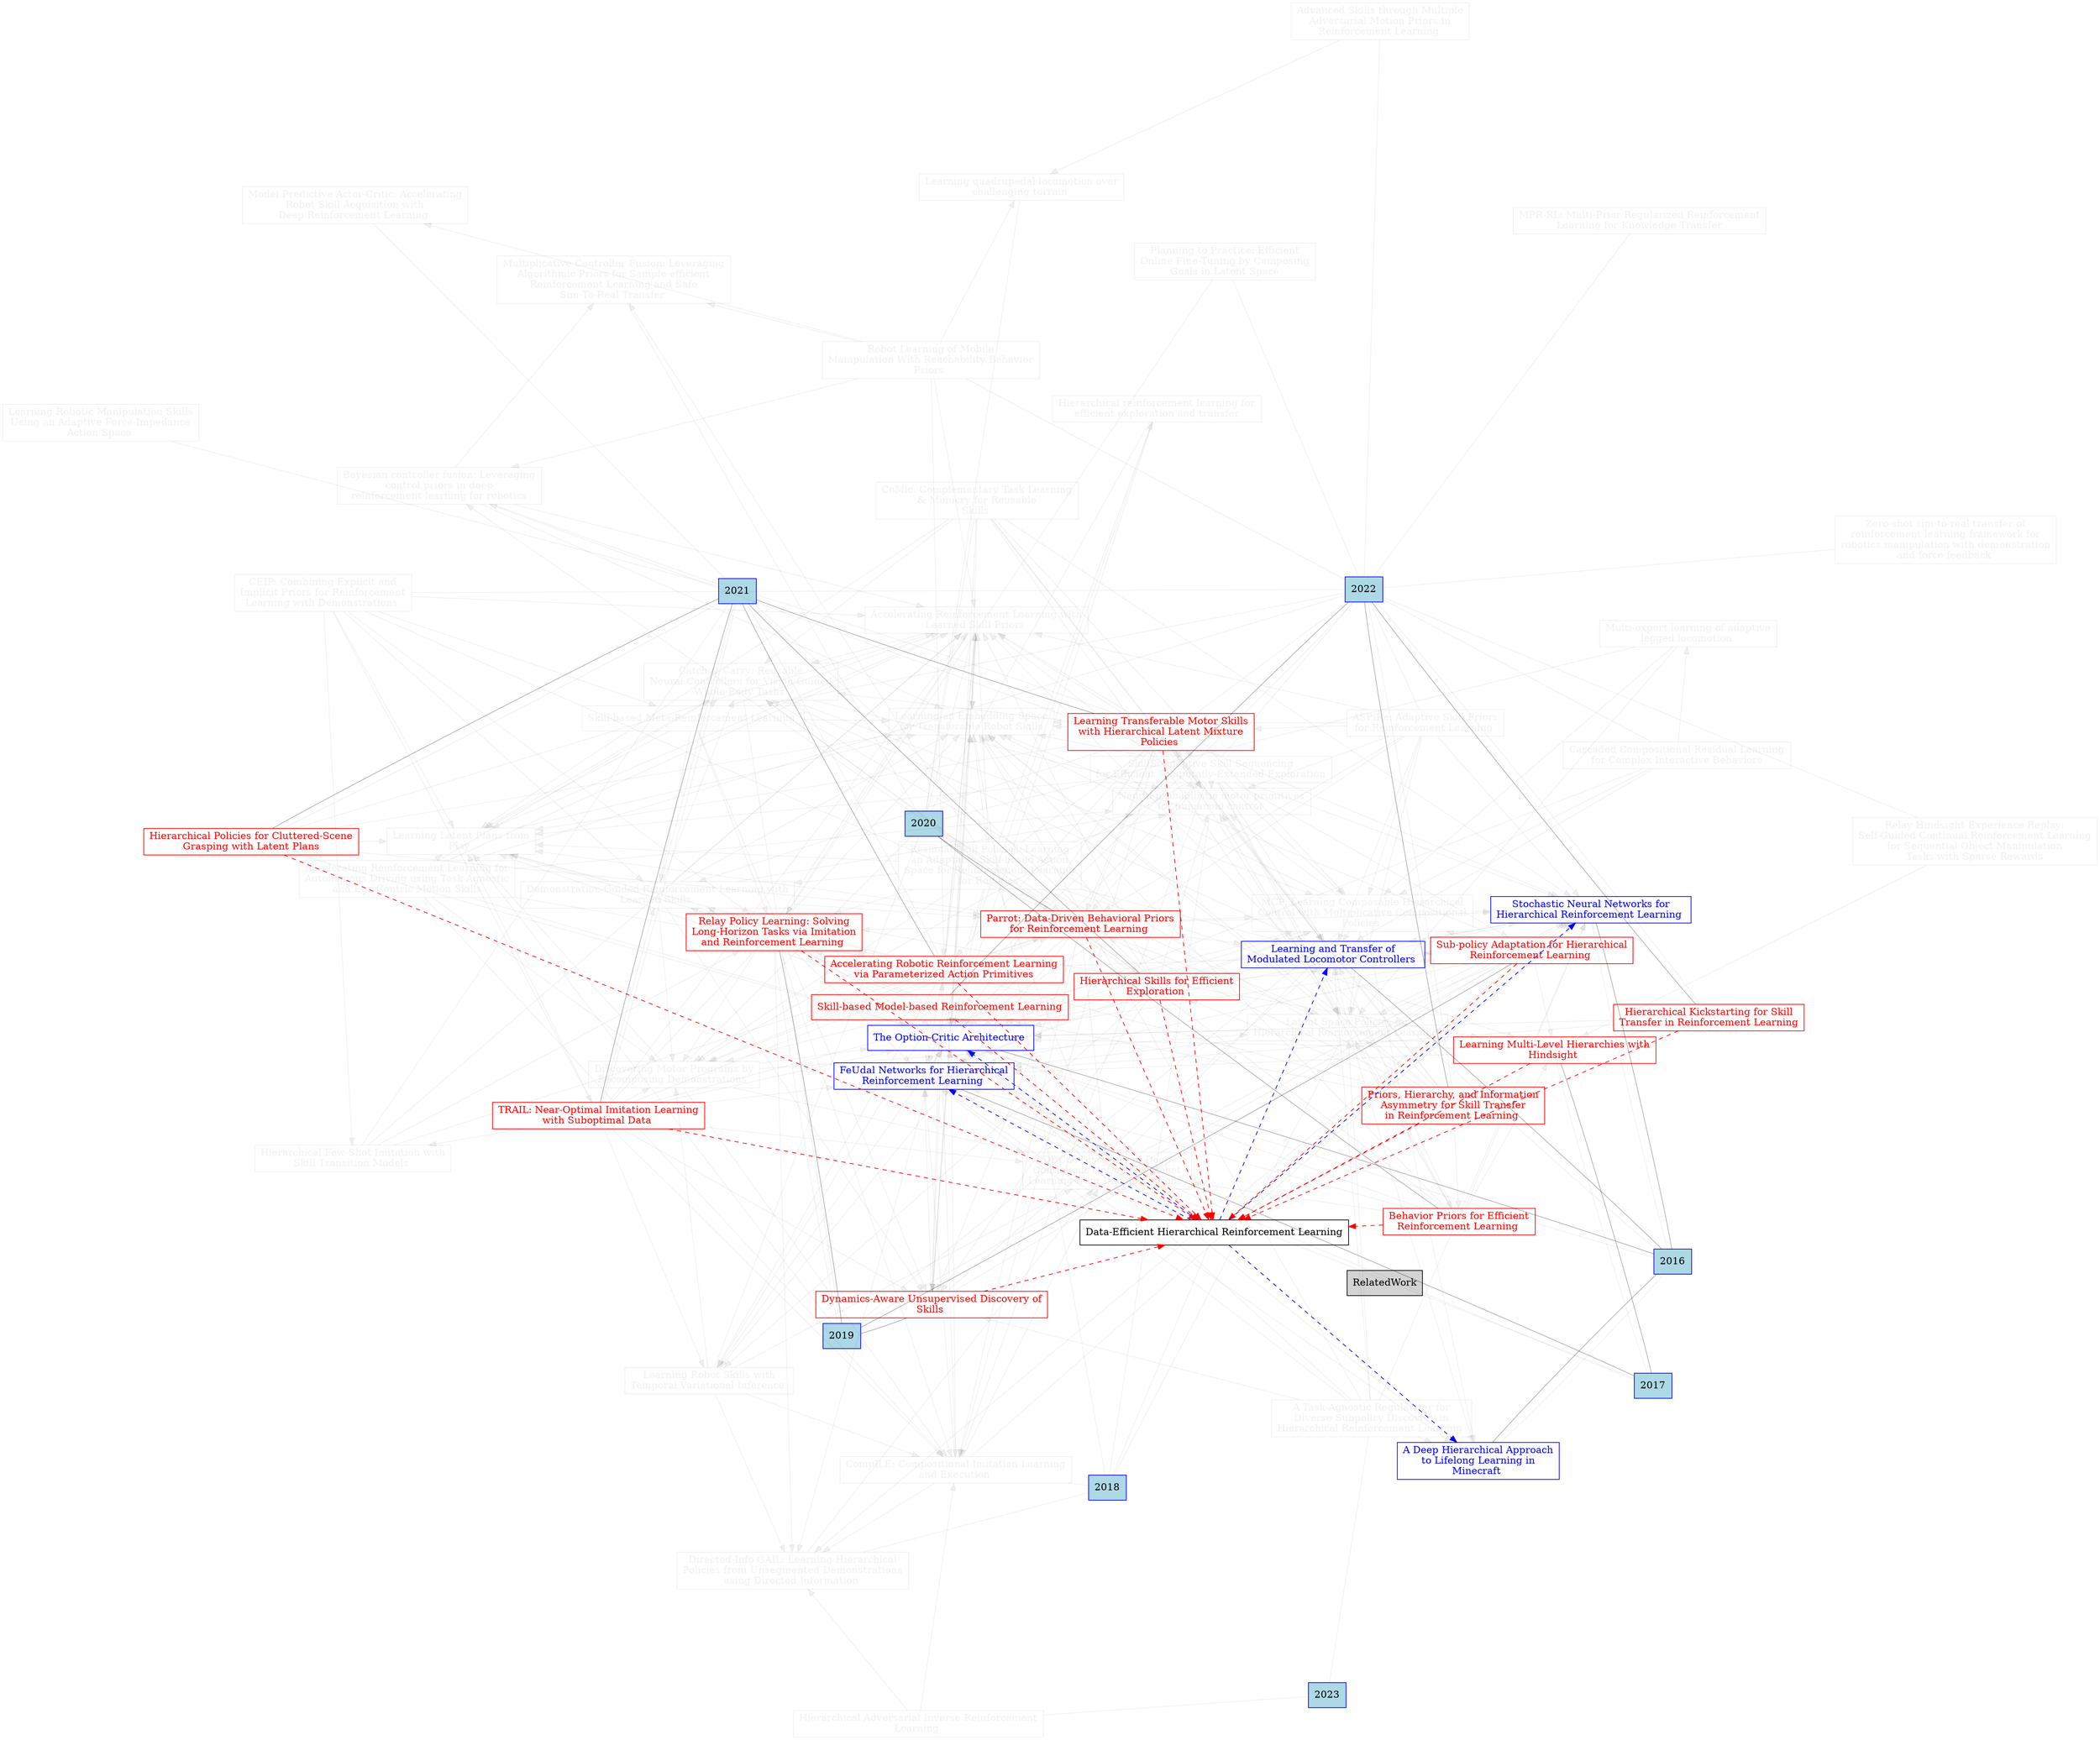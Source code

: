strict digraph title {
	graph [layout=fdp overlap=false]
	node [shape=box]
	RelatedWork [fillcolor=lightgrey shape=box style=filled]
	2016 [color=blue fillcolor=lightblue shape=box style=filled]
	RelatedWork -> 2016 [arrowhead=none color="#00000000"]
	2017 [color=blue fillcolor=lightblue shape=box style=filled]
	RelatedWork -> 2017 [arrowhead=none color="#00000000"]
	2018 [color=blue fillcolor=lightblue shape=box style=filled]
	RelatedWork -> 2018 [arrowhead=none color="#00000000"]
	2019 [color=blue fillcolor=lightblue shape=box style=filled]
	RelatedWork -> 2019 [arrowhead=none color="#00000000"]
	2020 [color=blue fillcolor=lightblue shape=box style=filled]
	RelatedWork -> 2020 [arrowhead=none color="#00000000"]
	2021 [color=blue fillcolor=lightblue shape=box style=filled]
	RelatedWork -> 2021 [arrowhead=none color="#00000000"]
	2022 [color=blue fillcolor=lightblue shape=box style=filled]
	RelatedWork -> 2022 [arrowhead=none color="#00000000"]
	2023 [color=blue fillcolor=lightblue shape=box style=filled]
	RelatedWork -> 2023 [arrowhead=none color="#00000000"]
	"74dd51db773ea883d9804d1845345a46ab908ccd" [label="A Task-Agnostic Regularizer for\nDiverse Subpolicy Discovery in\nHierarchical Reinforcement Learning " color="#0000000f" fontcolor="#0000000f"]
	2023 -> "74dd51db773ea883d9804d1845345a46ab908ccd" [arrowhead=none color="#0000000f"]
	"45644c7f952d2a5a5b4e594998e2e6dff9088118" [label="Hierarchical Kickstarting for Skill\nTransfer in Reinforcement Learning\n" color="#0000000f" fontcolor="#0000000f"]
	2022 -> "45644c7f952d2a5a5b4e594998e2e6dff9088118" [arrowhead=none color="#0000000f"]
	"90c7e3f6d1b10fa31d1c2b7c3413805eee0607d8" [label="Hierarchical Adversarial Inverse Reinforcement\nLearning " color="#0000000f" fontcolor="#0000000f"]
	2023 -> "90c7e3f6d1b10fa31d1c2b7c3413805eee0607d8" [arrowhead=none color="#0000000f"]
	a17a7256c04afee68f9aa0b7bfdc67fbca998b9c [label="Accelerating Reinforcement Learning for\nAutonomous Driving using Task-Agnostic\nand Ego-Centric Motion Skills\n" color="#0000000f" fontcolor="#0000000f"]
	2022 -> a17a7256c04afee68f9aa0b7bfdc67fbca998b9c [arrowhead=none color="#0000000f"]
	"03eebc19358c4bddb4a987b9e94ecbcb7e58b5d2" [label="Advanced Skills through Multiple\nAdversarial Motion Priors in\nReinforcement Learning " color="#0000000f" fontcolor="#0000000f"]
	2022 -> "03eebc19358c4bddb4a987b9e94ecbcb7e58b5d2" [arrowhead=none color="#0000000f"]
	b27fd9ea29cabe6afedd01e446b96c34e956ce84 [label="ASPiRe: Adaptive Skill Priors\nfor Reinforcement Learning " color="#0000000f" fontcolor="#0000000f"]
	2022 -> b27fd9ea29cabe6afedd01e446b96c34e956ce84 [arrowhead=none color="#0000000f"]
	"0af6a63167df299a1556a560d6884ae38eda390d" [label="Cascaded Compositional Residual Learning\nfor Complex Interactive Behaviors\n" color="#0000000f" fontcolor="#0000000f"]
	2022 -> "0af6a63167df299a1556a560d6884ae38eda390d" [arrowhead=none color="#0000000f"]
	e6548d97d82aa2710019951eb4eac034e1747aa1 [label="CEIP: Combining Explicit and\nImplicit Priors for Reinforcement\nLearning with Demonstrations " color="#0000000f" fontcolor="#0000000f"]
	2022 -> e6548d97d82aa2710019951eb4eac034e1747aa1 [arrowhead=none color="#0000000f"]
	"1509169e79337e7e1628b266e9475aac779f9c00" [label="MPR-RL: Multi-Prior Regularized Reinforcement\nLearning for Knowledge Transfer\n" color="#0000000f" fontcolor="#0000000f"]
	2022 -> "1509169e79337e7e1628b266e9475aac779f9c00" [arrowhead=none color="#0000000f"]
	"3b51a29424b619ec5ce29125c4b88d8e24a09328" [label="Planning to Practice: Efficient\nOnline Fine-Tuning by Composing\nGoals in Latent Space\n" color="#0000000f" fontcolor="#0000000f"]
	2022 -> "3b51a29424b619ec5ce29125c4b88d8e24a09328" [arrowhead=none color="#0000000f"]
	"546bff6c12ea395690292f204a7e019a8b3b87a0" [label="Priors, Hierarchy, and Information\nAsymmetry for Skill Transfer\nin Reinforcement Learning " color="#0000000f" fontcolor="#0000000f"]
	2022 -> "546bff6c12ea395690292f204a7e019a8b3b87a0" [arrowhead=none color="#0000000f"]
	"2a88d01f3079e68ad9b5bcb1ebe56da25679e331" [label="Relay Hindsight Experience Replay:\nSelf-Guided Continual Reinforcement Learning\nfor Sequential Object Manipulation\nTasks with Sparse Rewards\n" color="#0000000f" fontcolor="#0000000f"]
	2022 -> "2a88d01f3079e68ad9b5bcb1ebe56da25679e331" [arrowhead=none color="#0000000f"]
	bd2ff852e86d16df09376f2dfdc934c533bb04a2 [label="Residual Skill Policies: Learning\nan Adaptable Skill-based Action\nSpace for Reinforcement Learning\nfor Robotics " color="#0000000f" fontcolor="#0000000f"]
	2022 -> bd2ff852e86d16df09376f2dfdc934c533bb04a2 [arrowhead=none color="#0000000f"]
	"947070ff65dc9a0b0024d299acdcfa8251b5118b" [label="Robot Learning of Mobile\nManipulation With Reachability Behavior\nPriors " color="#0000000f" fontcolor="#0000000f"]
	2022 -> "947070ff65dc9a0b0024d299acdcfa8251b5118b" [arrowhead=none color="#0000000f"]
	"6a4c74430e9c9c165ef3321edf6b4e9bdc36dea9" [label="SkillS: Adaptive Skill Sequencing\nfor Efficient Temporally-Extended Exploration\n" color="#0000000f" fontcolor="#0000000f"]
	2022 -> "6a4c74430e9c9c165ef3321edf6b4e9bdc36dea9" [arrowhead=none color="#0000000f"]
	"271081730bfce9117ad4432bffa8e5f18dbac133" [label="Zero-shot sim-to-real transfer of\nreinforcement learning framework for\nrobotics manipulation with demonstration\nand force feedback " color="#0000000f" fontcolor="#0000000f"]
	2022 -> "271081730bfce9117ad4432bffa8e5f18dbac133" [arrowhead=none color="#0000000f"]
	"4a8b0e3b9e93c52670062b15cb2a8eae25b035a6" [label="Accelerating Robotic Reinforcement Learning\nvia Parameterized Action Primitives\n" color="#0000000f" fontcolor="#0000000f"]
	2021 -> "4a8b0e3b9e93c52670062b15cb2a8eae25b035a6" [arrowhead=none color="#0000000f"]
	"372715a73955b7fbc1daf816bd52c0641b3ff5f2" [label="Bayesian controller fusion: Leveraging\ncontrol priors in deep\nreinforcement learning for robotics\n" color="#0000000f" fontcolor="#0000000f"]
	2021 -> "372715a73955b7fbc1daf816bd52c0641b3ff5f2" [arrowhead=none color="#0000000f"]
	"105f44c9d445de2b93d1297c2d5ac10cc776d654" [label="Demonstration-Guided Reinforcement Learning with\nLearned Skills " color="#0000000f" fontcolor="#0000000f"]
	2021 -> "105f44c9d445de2b93d1297c2d5ac10cc776d654" [arrowhead=none color="#0000000f"]
	"259b4f5ed43fda5dd3510821b40fac13021e7605" [label="Hierarchical Few-Shot Imitation with\nSkill Transition Models " color="#0000000f" fontcolor="#0000000f"]
	2021 -> "259b4f5ed43fda5dd3510821b40fac13021e7605" [arrowhead=none color="#0000000f"]
	"45afe2d85f2896ce569be0d27678edcff68017e2" [label="Hierarchical Policies for Cluttered-Scene\nGrasping with Latent Plans\n" color="#0000000f" fontcolor="#0000000f"]
	2021 -> "45afe2d85f2896ce569be0d27678edcff68017e2" [arrowhead=none color="#0000000f"]
	"13dfb80b184a6568485fbfd11e5b24d51b0f503f" [label="Hierarchical Skills for Efficient\nExploration " color="#0000000f" fontcolor="#0000000f"]
	2021 -> "13dfb80b184a6568485fbfd11e5b24d51b0f503f" [arrowhead=none color="#0000000f"]
	"119639e61c1f88c3d675dac2d3cf47530969276d" [label="Learning Robotic Manipulation Skills\nUsing an Adaptive Force-Impedance\nAction Space " color="#0000000f" fontcolor="#0000000f"]
	2021 -> "119639e61c1f88c3d675dac2d3cf47530969276d" [arrowhead=none color="#0000000f"]
	c85662dcd17eed4452019b640a30a323970472ef [label="Learning Transferable Motor Skills\nwith Hierarchical Latent Mixture\nPolicies " color="#0000000f" fontcolor="#0000000f"]
	2021 -> c85662dcd17eed4452019b640a30a323970472ef [arrowhead=none color="#0000000f"]
	"23bb22710f7be585305bf01841b74ed167a706ce" [label="Model Predictive Actor-Critic: Accelerating\nRobot Skill Acquisition with\nDeep Reinforcement Learning " color="#0000000f" fontcolor="#0000000f"]
	2021 -> "23bb22710f7be585305bf01841b74ed167a706ce" [arrowhead=none color="#0000000f"]
	d3c6e0b80c36c14f7d1761fb881f20c35165f507 [label="TRAIL: Near-Optimal Imitation Learning\nwith Suboptimal Data " color="#0000000f" fontcolor="#0000000f"]
	2021 -> d3c6e0b80c36c14f7d1761fb881f20c35165f507 [arrowhead=none color="#0000000f"]
	b68b8b980db62308864b2a7d33718182c5f8335b [label="Accelerating Reinforcement Learning with\nLearned Skill Priors " color="#0000000f" fontcolor="#0000000f"]
	2020 -> b68b8b980db62308864b2a7d33718182c5f8335b [arrowhead=none color="#0000000f"]
	d669358916608af804c20329b7287d02c75b1311 [label="Behavior Priors for Efficient\nReinforcement Learning " color="#0000000f" fontcolor="#0000000f"]
	2020 -> d669358916608af804c20329b7287d02c75b1311 [arrowhead=none color="#0000000f"]
	"1d6d157f4586ee5fffa172b7198ecb8f7101f921" [label="Catch & Carry: Reusable\nNeural Controllers for Vision-Guided\nWhole-Body Tasks " color="#0000000f" fontcolor="#0000000f"]
	2019 -> "1d6d157f4586ee5fffa172b7198ecb8f7101f921" [arrowhead=none color="#0000000f"]
	b846f7eaab8f10e9e29a030d7a66e6fd3db12cfc [label="CoMic: Complementary Task Learning\n& Mimicry for Reusable\nSkills " color="#0000000f" fontcolor="#0000000f"]
	2020 -> b846f7eaab8f10e9e29a030d7a66e6fd3db12cfc [arrowhead=none color="#0000000f"]
	e90323d515a024be8a6d0465dd90eefd681f9245 [label="Discovering Motor Programs by\nRecomposing Demonstrations " color="#0000000f" fontcolor="#0000000f"]
	2020 -> e90323d515a024be8a6d0465dd90eefd681f9245 [arrowhead=none color="#0000000f"]
	"6ec8797952213227eea2e63620f4d7c060d598d5" [label="Hierarchical reinforcement learning for\nefficient exploration and transfer\n" color="#0000000f" fontcolor="#0000000f"]
	2020 -> "6ec8797952213227eea2e63620f4d7c060d598d5" [arrowhead=none color="#0000000f"]
	eadbe2e4f9de47dd357589cf59e3d1f0199e5075 [label="Learning quadrupedal locomotion over\nchallenging terrain " color="#0000000f" fontcolor="#0000000f"]
	2020 -> eadbe2e4f9de47dd357589cf59e3d1f0199e5075 [arrowhead=none color="#0000000f"]
	d242950c9d4903d078055b3f5bbbad1b5e626e74 [label="Learning Robot Skills with\nTemporal Variational Inference " color="#0000000f" fontcolor="#0000000f"]
	2020 -> d242950c9d4903d078055b3f5bbbad1b5e626e74 [arrowhead=none color="#0000000f"]
	"872edada2165ad65c1664b813efdb92e3bec1b36" [label="Multi-expert learning of adaptive\nlegged locomotion " color="#0000000f" fontcolor="#0000000f"]
	2020 -> "872edada2165ad65c1664b813efdb92e3bec1b36" [arrowhead=none color="#0000000f"]
	"3ecaf71cf1d3596dba52497a1a88541e0e53b4d0" [label="Multiplicative Controller Fusion: Leveraging\nAlgorithmic Priors for Sample-efficient\nReinforcement Learning and Safe\nSim-To-Real Transfer " color="#0000000f" fontcolor="#0000000f"]
	2020 -> "3ecaf71cf1d3596dba52497a1a88541e0e53b4d0" [arrowhead=none color="#0000000f"]
	f5275f5eb6569ddb5ba9a959ede09875d56e3bac [label="Parrot: Data-Driven Behavioral Priors\nfor Reinforcement Learning " color="#0000000f" fontcolor="#0000000f"]
	2020 -> f5275f5eb6569ddb5ba9a959ede09875d56e3bac [arrowhead=none color="#0000000f"]
	b43d8c8b25bc65cbf3097480e9000649c79b7a51 [label="Directed-Info GAIL: Learning Hierarchical\nPolicies from Unsegmented Demonstrations\nusing Directed Information " color="#0000000f" fontcolor="#0000000f"]
	2018 -> b43d8c8b25bc65cbf3097480e9000649c79b7a51 [arrowhead=none color="#0000000f"]
	ffb3886a253ff927bcc46b78e00409893865a68e [label="Dynamics-Aware Unsupervised Discovery of\nSkills " color="#0000000f" fontcolor="#0000000f"]
	2019 -> ffb3886a253ff927bcc46b78e00409893865a68e [arrowhead=none color="#0000000f"]
	"99a7df93a2e16bd7ac3349d52cc34417cda7909d" [label="Learning Latent Plans from\nPlay " color="#0000000f" fontcolor="#0000000f"]
	2019 -> "99a7df93a2e16bd7ac3349d52cc34417cda7909d" [arrowhead=none color="#0000000f"]
	"17704b148b5c20ddf92acbaf1addda134ecbb474" [label="Learning Multi-Level Hierarchies with\nHindsight " color="#0000000f" fontcolor="#0000000f"]
	2017 -> "17704b148b5c20ddf92acbaf1addda134ecbb474" [arrowhead=none color="#0000000f"]
	"7aea82f3b7726b0bd3bb3931dff10c93d1907abf" [label="MCP: Learning Composable Hierarchical\nControl with Multiplicative Compositional\nPolicies " color="#0000000f" fontcolor="#0000000f"]
	2019 -> "7aea82f3b7726b0bd3bb3931dff10c93d1907abf" [arrowhead=none color="#0000000f"]
	"96ae5d3ac1a1dcc365684bc92fcfa4d40d802bca" [label="Neural probabilistic motor primitives\nfor humanoid control " color="#0000000f" fontcolor="#0000000f"]
	2018 -> "96ae5d3ac1a1dcc365684bc92fcfa4d40d802bca" [arrowhead=none color="#0000000f"]
	"8c54e8575e7c17a4097838305915e6e7b00fd4af" [label="Relay Policy Learning: Solving\nLong-Horizon Tasks via Imitation\nand Reinforcement Learning " color="#0000000f" fontcolor="#0000000f"]
	2019 -> "8c54e8575e7c17a4097838305915e6e7b00fd4af" [arrowhead=none color="#0000000f"]
	"2fed116dea9c36914b52b55e0f9688ccf641ee07" [label="Sub-policy Adaptation for Hierarchical\nReinforcement Learning " color="#0000000f" fontcolor="#0000000f"]
	2019 -> "2fed116dea9c36914b52b55e0f9688ccf641ee07" [arrowhead=none color="#0000000f"]
	fbf03bf621ffee283911e765d525a75fc0d11bae [label="CompILE: Compositional Imitation Learning\nand Execution " color="#0000000f" fontcolor="#0000000f"]
	2018 -> fbf03bf621ffee283911e765d525a75fc0d11bae [arrowhead=none color="#0000000f"]
	ccf8dd6f5602d0c2be46eab1bd0d04424aa060ef [label="Latent Space Policies for\nHierarchical Reinforcement Learning " color="#0000000f" fontcolor="#0000000f"]
	2018 -> ccf8dd6f5602d0c2be46eab1bd0d04424aa060ef [arrowhead=none color="#0000000f"]
	"565af8f2ef461b1d7368f3e9899e0f576e4f0a24" [label="Learning an Embedding Space\nfor Transferable Robot Skills\n" color="#0000000f" fontcolor="#0000000f"]
	2018 -> "565af8f2ef461b1d7368f3e9899e0f576e4f0a24" [arrowhead=none color="#0000000f"]
	"3c3861c607fb79f3fbf79552018724617fc8ba1b" [label="A Deep Hierarchical Approach\nto Lifelong Learning in\nMinecraft " color="#0000000f" fontcolor="#0000000f"]
	2016 -> "3c3861c607fb79f3fbf79552018724617fc8ba1b" [arrowhead=none color="#0000000f"]
	ed9f58f4e8ee8dcacafdf06ffa58deaa6404ad69 [label="DDCO: Discovery of Deep\nContinuous Options for Robot\nLearning from Demonstrations " color="#0000000f" fontcolor="#0000000f"]
	2017 -> ed9f58f4e8ee8dcacafdf06ffa58deaa6404ad69 [arrowhead=none color="#0000000f"]
	"049c6e5736313374c6e594c34b9be89a3a09dced" [label="FeUdal Networks for Hierarchical\nReinforcement Learning " color="#0000000f" fontcolor="#0000000f"]
	2017 -> "049c6e5736313374c6e594c34b9be89a3a09dced" [arrowhead=none color="#0000000f"]
	"3deecaee4ec1a37de3cb10420eaabff067669e17" [label="Stochastic Neural Networks for\nHierarchical Reinforcement Learning " color="#0000000f" fontcolor="#0000000f"]
	2016 -> "3deecaee4ec1a37de3cb10420eaabff067669e17" [arrowhead=none color="#0000000f"]
	"15b26d8cb35d7e795c8832fe08794224ee1e9f84" [label="The Option-Critic Architecture " color="#0000000f" fontcolor="#0000000f"]
	2016 -> "15b26d8cb35d7e795c8832fe08794224ee1e9f84" [arrowhead=none color="#0000000f"]
	e2bd18c1039f27675bd64014117db648d969452e [label="Learning and Transfer of\nModulated Locomotor Controllers " color="#0000000f" fontcolor="#0000000f"]
	2016 -> e2bd18c1039f27675bd64014117db648d969452e [arrowhead=none color="#0000000f"]
	"39b7007e6f3dd0744833f292f07ed77973503bfd" [label="Data-Efficient Hierarchical Reinforcement Learning\n" color="#0000000f" fontcolor="#0000000f"]
	2018 -> "39b7007e6f3dd0744833f292f07ed77973503bfd" [arrowhead=none color="#0000000f"]
	"8e9d84a7b2db57adda8d639c6d54c8977ef10761" [label="Skill-based Model-based Reinforcement Learning\n" color="#0000000f" fontcolor="#0000000f"]
	2022 -> "8e9d84a7b2db57adda8d639c6d54c8977ef10761" [arrowhead=none color="#0000000f"]
	"23bac2542b145bf2fcd17d7fa0a02ae03d0a45f7" [label="Skill-based Meta-Reinforcement Learning " color="#0000000f" fontcolor="#0000000f"]
	2022 -> "23bac2542b145bf2fcd17d7fa0a02ae03d0a45f7" [arrowhead=none color="#0000000f"]
	"74dd51db773ea883d9804d1845345a46ab908ccd" -> ffb3886a253ff927bcc46b78e00409893865a68e [color="#0000000f"]
	"74dd51db773ea883d9804d1845345a46ab908ccd" -> ccf8dd6f5602d0c2be46eab1bd0d04424aa060ef [color="#0000000f"]
	"74dd51db773ea883d9804d1845345a46ab908ccd" -> "565af8f2ef461b1d7368f3e9899e0f576e4f0a24" [color="#0000000f"]
	"74dd51db773ea883d9804d1845345a46ab908ccd" -> "049c6e5736313374c6e594c34b9be89a3a09dced" [color="#0000000f"]
	"74dd51db773ea883d9804d1845345a46ab908ccd" -> "3deecaee4ec1a37de3cb10420eaabff067669e17" [color="#0000000f"]
	"74dd51db773ea883d9804d1845345a46ab908ccd" -> "15b26d8cb35d7e795c8832fe08794224ee1e9f84" [color="#0000000f"]
	"74dd51db773ea883d9804d1845345a46ab908ccd" -> "3c3861c607fb79f3fbf79552018724617fc8ba1b" [color="#0000000f"]
	"74dd51db773ea883d9804d1845345a46ab908ccd" -> e2bd18c1039f27675bd64014117db648d969452e [color="#0000000f"]
	"45644c7f952d2a5a5b4e594998e2e6dff9088118" -> "17704b148b5c20ddf92acbaf1addda134ecbb474" [color="#0000000f"]
	"45644c7f952d2a5a5b4e594998e2e6dff9088118" -> "39b7007e6f3dd0744833f292f07ed77973503bfd" [color="#0000000f"]
	"45644c7f952d2a5a5b4e594998e2e6dff9088118" -> "049c6e5736313374c6e594c34b9be89a3a09dced" [color="#0000000f"]
	"45644c7f952d2a5a5b4e594998e2e6dff9088118" -> "15b26d8cb35d7e795c8832fe08794224ee1e9f84" [color="#0000000f"]
	"90c7e3f6d1b10fa31d1c2b7c3413805eee0607d8" -> fbf03bf621ffee283911e765d525a75fc0d11bae [color="#0000000f"]
	"90c7e3f6d1b10fa31d1c2b7c3413805eee0607d8" -> b43d8c8b25bc65cbf3097480e9000649c79b7a51 [color="#0000000f"]
	a17a7256c04afee68f9aa0b7bfdc67fbca998b9c -> "4a8b0e3b9e93c52670062b15cb2a8eae25b035a6" [color="#0000000f"]
	a17a7256c04afee68f9aa0b7bfdc67fbca998b9c -> b68b8b980db62308864b2a7d33718182c5f8335b [color="#0000000f"]
	a17a7256c04afee68f9aa0b7bfdc67fbca998b9c -> e90323d515a024be8a6d0465dd90eefd681f9245 [color="#0000000f"]
	a17a7256c04afee68f9aa0b7bfdc67fbca998b9c -> "1d6d157f4586ee5fffa172b7198ecb8f7101f921" [color="#0000000f"]
	a17a7256c04afee68f9aa0b7bfdc67fbca998b9c -> "99a7df93a2e16bd7ac3349d52cc34417cda7909d" [color="#0000000f"]
	a17a7256c04afee68f9aa0b7bfdc67fbca998b9c -> fbf03bf621ffee283911e765d525a75fc0d11bae [color="#0000000f"]
	a17a7256c04afee68f9aa0b7bfdc67fbca998b9c -> "96ae5d3ac1a1dcc365684bc92fcfa4d40d802bca" [color="#0000000f"]
	a17a7256c04afee68f9aa0b7bfdc67fbca998b9c -> "15b26d8cb35d7e795c8832fe08794224ee1e9f84" [color="#0000000f"]
	"03eebc19358c4bddb4a987b9e94ecbcb7e58b5d2" -> eadbe2e4f9de47dd357589cf59e3d1f0199e5075 [color="#0000000f"]
	b27fd9ea29cabe6afedd01e446b96c34e956ce84 -> c85662dcd17eed4452019b640a30a323970472ef [color="#0000000f"]
	b27fd9ea29cabe6afedd01e446b96c34e956ce84 -> f5275f5eb6569ddb5ba9a959ede09875d56e3bac [color="#0000000f"]
	b27fd9ea29cabe6afedd01e446b96c34e956ce84 -> b68b8b980db62308864b2a7d33718182c5f8335b [color="#0000000f"]
	b27fd9ea29cabe6afedd01e446b96c34e956ce84 -> "7aea82f3b7726b0bd3bb3931dff10c93d1907abf" [color="#0000000f"]
	b27fd9ea29cabe6afedd01e446b96c34e956ce84 -> "96ae5d3ac1a1dcc365684bc92fcfa4d40d802bca" [color="#0000000f"]
	b27fd9ea29cabe6afedd01e446b96c34e956ce84 -> ccf8dd6f5602d0c2be46eab1bd0d04424aa060ef [color="#0000000f"]
	b27fd9ea29cabe6afedd01e446b96c34e956ce84 -> "565af8f2ef461b1d7368f3e9899e0f576e4f0a24" [color="#0000000f"]
	b27fd9ea29cabe6afedd01e446b96c34e956ce84 -> "3deecaee4ec1a37de3cb10420eaabff067669e17" [color="#0000000f"]
	b27fd9ea29cabe6afedd01e446b96c34e956ce84 -> "15b26d8cb35d7e795c8832fe08794224ee1e9f84" [color="#0000000f"]
	b27fd9ea29cabe6afedd01e446b96c34e956ce84 -> e2bd18c1039f27675bd64014117db648d969452e [color="#0000000f"]
	"0af6a63167df299a1556a560d6884ae38eda390d" -> "872edada2165ad65c1664b813efdb92e3bec1b36" [color="#0000000f"]
	"0af6a63167df299a1556a560d6884ae38eda390d" -> "7aea82f3b7726b0bd3bb3931dff10c93d1907abf" [color="#0000000f"]
	"0af6a63167df299a1556a560d6884ae38eda390d" -> "15b26d8cb35d7e795c8832fe08794224ee1e9f84" [color="#0000000f"]
	"0af6a63167df299a1556a560d6884ae38eda390d" -> e2bd18c1039f27675bd64014117db648d969452e [color="#0000000f"]
	e6548d97d82aa2710019951eb4eac034e1747aa1 -> "23bac2542b145bf2fcd17d7fa0a02ae03d0a45f7" [color="#0000000f"]
	e6548d97d82aa2710019951eb4eac034e1747aa1 -> d3c6e0b80c36c14f7d1761fb881f20c35165f507 [color="#0000000f"]
	e6548d97d82aa2710019951eb4eac034e1747aa1 -> "259b4f5ed43fda5dd3510821b40fac13021e7605" [color="#0000000f"]
	e6548d97d82aa2710019951eb4eac034e1747aa1 -> "105f44c9d445de2b93d1297c2d5ac10cc776d654" [color="#0000000f"]
	e6548d97d82aa2710019951eb4eac034e1747aa1 -> f5275f5eb6569ddb5ba9a959ede09875d56e3bac [color="#0000000f"]
	e6548d97d82aa2710019951eb4eac034e1747aa1 -> b68b8b980db62308864b2a7d33718182c5f8335b [color="#0000000f"]
	e6548d97d82aa2710019951eb4eac034e1747aa1 -> "8c54e8575e7c17a4097838305915e6e7b00fd4af" [color="#0000000f"]
	e6548d97d82aa2710019951eb4eac034e1747aa1 -> "99a7df93a2e16bd7ac3349d52cc34417cda7909d" [color="#0000000f"]
	"3b51a29424b619ec5ce29125c4b88d8e24a09328" -> "8c54e8575e7c17a4097838305915e6e7b00fd4af" [color="#0000000f"]
	"546bff6c12ea395690292f204a7e019a8b3b87a0" -> "8e9d84a7b2db57adda8d639c6d54c8977ef10761" [color="#0000000f"]
	"546bff6c12ea395690292f204a7e019a8b3b87a0" -> c85662dcd17eed4452019b640a30a323970472ef [color="#0000000f"]
	"546bff6c12ea395690292f204a7e019a8b3b87a0" -> "13dfb80b184a6568485fbfd11e5b24d51b0f503f" [color="#0000000f"]
	"546bff6c12ea395690292f204a7e019a8b3b87a0" -> "105f44c9d445de2b93d1297c2d5ac10cc776d654" [color="#0000000f"]
	"546bff6c12ea395690292f204a7e019a8b3b87a0" -> f5275f5eb6569ddb5ba9a959ede09875d56e3bac [color="#0000000f"]
	"546bff6c12ea395690292f204a7e019a8b3b87a0" -> d669358916608af804c20329b7287d02c75b1311 [color="#0000000f"]
	"546bff6c12ea395690292f204a7e019a8b3b87a0" -> b68b8b980db62308864b2a7d33718182c5f8335b [color="#0000000f"]
	"546bff6c12ea395690292f204a7e019a8b3b87a0" -> "1d6d157f4586ee5fffa172b7198ecb8f7101f921" [color="#0000000f"]
	"546bff6c12ea395690292f204a7e019a8b3b87a0" -> "96ae5d3ac1a1dcc365684bc92fcfa4d40d802bca" [color="#0000000f"]
	"546bff6c12ea395690292f204a7e019a8b3b87a0" -> "39b7007e6f3dd0744833f292f07ed77973503bfd" [color="#0000000f"]
	"546bff6c12ea395690292f204a7e019a8b3b87a0" -> ccf8dd6f5602d0c2be46eab1bd0d04424aa060ef [color="#0000000f"]
	"546bff6c12ea395690292f204a7e019a8b3b87a0" -> "565af8f2ef461b1d7368f3e9899e0f576e4f0a24" [color="#0000000f"]
	"2a88d01f3079e68ad9b5bcb1ebe56da25679e331" -> "17704b148b5c20ddf92acbaf1addda134ecbb474" [color="#0000000f"]
	bd2ff852e86d16df09376f2dfdc934c533bb04a2 -> "372715a73955b7fbc1daf816bd52c0641b3ff5f2" [color="#0000000f"]
	bd2ff852e86d16df09376f2dfdc934c533bb04a2 -> "13dfb80b184a6568485fbfd11e5b24d51b0f503f" [color="#0000000f"]
	bd2ff852e86d16df09376f2dfdc934c533bb04a2 -> "105f44c9d445de2b93d1297c2d5ac10cc776d654" [color="#0000000f"]
	bd2ff852e86d16df09376f2dfdc934c533bb04a2 -> f5275f5eb6569ddb5ba9a959ede09875d56e3bac [color="#0000000f"]
	bd2ff852e86d16df09376f2dfdc934c533bb04a2 -> b68b8b980db62308864b2a7d33718182c5f8335b [color="#0000000f"]
	bd2ff852e86d16df09376f2dfdc934c533bb04a2 -> "6ec8797952213227eea2e63620f4d7c060d598d5" [color="#0000000f"]
	bd2ff852e86d16df09376f2dfdc934c533bb04a2 -> e90323d515a024be8a6d0465dd90eefd681f9245 [color="#0000000f"]
	bd2ff852e86d16df09376f2dfdc934c533bb04a2 -> "3ecaf71cf1d3596dba52497a1a88541e0e53b4d0" [color="#0000000f"]
	bd2ff852e86d16df09376f2dfdc934c533bb04a2 -> "1d6d157f4586ee5fffa172b7198ecb8f7101f921" [color="#0000000f"]
	bd2ff852e86d16df09376f2dfdc934c533bb04a2 -> "8c54e8575e7c17a4097838305915e6e7b00fd4af" [color="#0000000f"]
	bd2ff852e86d16df09376f2dfdc934c533bb04a2 -> "99a7df93a2e16bd7ac3349d52cc34417cda7909d" [color="#0000000f"]
	bd2ff852e86d16df09376f2dfdc934c533bb04a2 -> "96ae5d3ac1a1dcc365684bc92fcfa4d40d802bca" [color="#0000000f"]
	bd2ff852e86d16df09376f2dfdc934c533bb04a2 -> b43d8c8b25bc65cbf3097480e9000649c79b7a51 [color="#0000000f"]
	bd2ff852e86d16df09376f2dfdc934c533bb04a2 -> "17704b148b5c20ddf92acbaf1addda134ecbb474" [color="#0000000f"]
	bd2ff852e86d16df09376f2dfdc934c533bb04a2 -> ccf8dd6f5602d0c2be46eab1bd0d04424aa060ef [color="#0000000f"]
	bd2ff852e86d16df09376f2dfdc934c533bb04a2 -> "565af8f2ef461b1d7368f3e9899e0f576e4f0a24" [color="#0000000f"]
	bd2ff852e86d16df09376f2dfdc934c533bb04a2 -> ed9f58f4e8ee8dcacafdf06ffa58deaa6404ad69 [color="#0000000f"]
	bd2ff852e86d16df09376f2dfdc934c533bb04a2 -> "15b26d8cb35d7e795c8832fe08794224ee1e9f84" [color="#0000000f"]
	bd2ff852e86d16df09376f2dfdc934c533bb04a2 -> e2bd18c1039f27675bd64014117db648d969452e [color="#0000000f"]
	"947070ff65dc9a0b0024d299acdcfa8251b5118b" -> "372715a73955b7fbc1daf816bd52c0641b3ff5f2" [color="#0000000f"]
	"947070ff65dc9a0b0024d299acdcfa8251b5118b" -> "4a8b0e3b9e93c52670062b15cb2a8eae25b035a6" [color="#0000000f"]
	"947070ff65dc9a0b0024d299acdcfa8251b5118b" -> "23bb22710f7be585305bf01841b74ed167a706ce" [color="#0000000f"]
	"947070ff65dc9a0b0024d299acdcfa8251b5118b" -> b68b8b980db62308864b2a7d33718182c5f8335b [color="#0000000f"]
	"947070ff65dc9a0b0024d299acdcfa8251b5118b" -> eadbe2e4f9de47dd357589cf59e3d1f0199e5075 [color="#0000000f"]
	"947070ff65dc9a0b0024d299acdcfa8251b5118b" -> "3ecaf71cf1d3596dba52497a1a88541e0e53b4d0" [color="#0000000f"]
	"6a4c74430e9c9c165ef3321edf6b4e9bdc36dea9" -> "372715a73955b7fbc1daf816bd52c0641b3ff5f2" [color="#0000000f"]
	"6a4c74430e9c9c165ef3321edf6b4e9bdc36dea9" -> c85662dcd17eed4452019b640a30a323970472ef [color="#0000000f"]
	"6a4c74430e9c9c165ef3321edf6b4e9bdc36dea9" -> f5275f5eb6569ddb5ba9a959ede09875d56e3bac [color="#0000000f"]
	"6a4c74430e9c9c165ef3321edf6b4e9bdc36dea9" -> d669358916608af804c20329b7287d02c75b1311 [color="#0000000f"]
	"6a4c74430e9c9c165ef3321edf6b4e9bdc36dea9" -> b68b8b980db62308864b2a7d33718182c5f8335b [color="#0000000f"]
	"6a4c74430e9c9c165ef3321edf6b4e9bdc36dea9" -> e90323d515a024be8a6d0465dd90eefd681f9245 [color="#0000000f"]
	"6a4c74430e9c9c165ef3321edf6b4e9bdc36dea9" -> "2fed116dea9c36914b52b55e0f9688ccf641ee07" [color="#0000000f"]
	"6a4c74430e9c9c165ef3321edf6b4e9bdc36dea9" -> "7aea82f3b7726b0bd3bb3931dff10c93d1907abf" [color="#0000000f"]
	"6a4c74430e9c9c165ef3321edf6b4e9bdc36dea9" -> "99a7df93a2e16bd7ac3349d52cc34417cda7909d" [color="#0000000f"]
	"6a4c74430e9c9c165ef3321edf6b4e9bdc36dea9" -> fbf03bf621ffee283911e765d525a75fc0d11bae [color="#0000000f"]
	"6a4c74430e9c9c165ef3321edf6b4e9bdc36dea9" -> "96ae5d3ac1a1dcc365684bc92fcfa4d40d802bca" [color="#0000000f"]
	"6a4c74430e9c9c165ef3321edf6b4e9bdc36dea9" -> ccf8dd6f5602d0c2be46eab1bd0d04424aa060ef [color="#0000000f"]
	"6a4c74430e9c9c165ef3321edf6b4e9bdc36dea9" -> "565af8f2ef461b1d7368f3e9899e0f576e4f0a24" [color="#0000000f"]
	"6a4c74430e9c9c165ef3321edf6b4e9bdc36dea9" -> "3deecaee4ec1a37de3cb10420eaabff067669e17" [color="#0000000f"]
	"6a4c74430e9c9c165ef3321edf6b4e9bdc36dea9" -> "15b26d8cb35d7e795c8832fe08794224ee1e9f84" [color="#0000000f"]
	"6a4c74430e9c9c165ef3321edf6b4e9bdc36dea9" -> e2bd18c1039f27675bd64014117db648d969452e [color="#0000000f"]
	a17a7256c04afee68f9aa0b7bfdc67fbca998b9c -> "4a8b0e3b9e93c52670062b15cb2a8eae25b035a6" [color="#0000000f"]
	"8e9d84a7b2db57adda8d639c6d54c8977ef10761" -> "4a8b0e3b9e93c52670062b15cb2a8eae25b035a6" [color="#0000000f"]
	"947070ff65dc9a0b0024d299acdcfa8251b5118b" -> "4a8b0e3b9e93c52670062b15cb2a8eae25b035a6" [color="#0000000f"]
	c85662dcd17eed4452019b640a30a323970472ef -> "4a8b0e3b9e93c52670062b15cb2a8eae25b035a6" [color="#0000000f"]
	"4a8b0e3b9e93c52670062b15cb2a8eae25b035a6" -> f5275f5eb6569ddb5ba9a959ede09875d56e3bac [color="#0000000f"]
	"4a8b0e3b9e93c52670062b15cb2a8eae25b035a6" -> b68b8b980db62308864b2a7d33718182c5f8335b [color="#0000000f"]
	"4a8b0e3b9e93c52670062b15cb2a8eae25b035a6" -> d242950c9d4903d078055b3f5bbbad1b5e626e74 [color="#0000000f"]
	"4a8b0e3b9e93c52670062b15cb2a8eae25b035a6" -> e90323d515a024be8a6d0465dd90eefd681f9245 [color="#0000000f"]
	"4a8b0e3b9e93c52670062b15cb2a8eae25b035a6" -> ffb3886a253ff927bcc46b78e00409893865a68e [color="#0000000f"]
	"4a8b0e3b9e93c52670062b15cb2a8eae25b035a6" -> "2fed116dea9c36914b52b55e0f9688ccf641ee07" [color="#0000000f"]
	"4a8b0e3b9e93c52670062b15cb2a8eae25b035a6" -> "8c54e8575e7c17a4097838305915e6e7b00fd4af" [color="#0000000f"]
	"4a8b0e3b9e93c52670062b15cb2a8eae25b035a6" -> "99a7df93a2e16bd7ac3349d52cc34417cda7909d" [color="#0000000f"]
	"4a8b0e3b9e93c52670062b15cb2a8eae25b035a6" -> "39b7007e6f3dd0744833f292f07ed77973503bfd" [color="#0000000f"]
	"4a8b0e3b9e93c52670062b15cb2a8eae25b035a6" -> "565af8f2ef461b1d7368f3e9899e0f576e4f0a24" [color="#0000000f"]
	"4a8b0e3b9e93c52670062b15cb2a8eae25b035a6" -> "049c6e5736313374c6e594c34b9be89a3a09dced" [color="#0000000f"]
	"4a8b0e3b9e93c52670062b15cb2a8eae25b035a6" -> "15b26d8cb35d7e795c8832fe08794224ee1e9f84" [color="#0000000f"]
	"6a4c74430e9c9c165ef3321edf6b4e9bdc36dea9" -> "372715a73955b7fbc1daf816bd52c0641b3ff5f2" [color="#0000000f"]
	bd2ff852e86d16df09376f2dfdc934c533bb04a2 -> "372715a73955b7fbc1daf816bd52c0641b3ff5f2" [color="#0000000f"]
	"947070ff65dc9a0b0024d299acdcfa8251b5118b" -> "372715a73955b7fbc1daf816bd52c0641b3ff5f2" [color="#0000000f"]
	"372715a73955b7fbc1daf816bd52c0641b3ff5f2" -> b68b8b980db62308864b2a7d33718182c5f8335b [color="#0000000f"]
	"372715a73955b7fbc1daf816bd52c0641b3ff5f2" -> "3ecaf71cf1d3596dba52497a1a88541e0e53b4d0" [color="#0000000f"]
	"372715a73955b7fbc1daf816bd52c0641b3ff5f2" -> "565af8f2ef461b1d7368f3e9899e0f576e4f0a24" [color="#0000000f"]
	bd2ff852e86d16df09376f2dfdc934c533bb04a2 -> "105f44c9d445de2b93d1297c2d5ac10cc776d654" [color="#0000000f"]
	e6548d97d82aa2710019951eb4eac034e1747aa1 -> "105f44c9d445de2b93d1297c2d5ac10cc776d654" [color="#0000000f"]
	"8e9d84a7b2db57adda8d639c6d54c8977ef10761" -> "105f44c9d445de2b93d1297c2d5ac10cc776d654" [color="#0000000f"]
	"23bac2542b145bf2fcd17d7fa0a02ae03d0a45f7" -> "105f44c9d445de2b93d1297c2d5ac10cc776d654" [color="#0000000f"]
	"546bff6c12ea395690292f204a7e019a8b3b87a0" -> "105f44c9d445de2b93d1297c2d5ac10cc776d654" [color="#0000000f"]
	c85662dcd17eed4452019b640a30a323970472ef -> "105f44c9d445de2b93d1297c2d5ac10cc776d654" [color="#0000000f"]
	d3c6e0b80c36c14f7d1761fb881f20c35165f507 -> "105f44c9d445de2b93d1297c2d5ac10cc776d654" [color="#0000000f"]
	"105f44c9d445de2b93d1297c2d5ac10cc776d654" -> f5275f5eb6569ddb5ba9a959ede09875d56e3bac [color="#0000000f"]
	"105f44c9d445de2b93d1297c2d5ac10cc776d654" -> b68b8b980db62308864b2a7d33718182c5f8335b [color="#0000000f"]
	"105f44c9d445de2b93d1297c2d5ac10cc776d654" -> e90323d515a024be8a6d0465dd90eefd681f9245 [color="#0000000f"]
	"105f44c9d445de2b93d1297c2d5ac10cc776d654" -> ffb3886a253ff927bcc46b78e00409893865a68e [color="#0000000f"]
	"105f44c9d445de2b93d1297c2d5ac10cc776d654" -> "1d6d157f4586ee5fffa172b7198ecb8f7101f921" [color="#0000000f"]
	"105f44c9d445de2b93d1297c2d5ac10cc776d654" -> "8c54e8575e7c17a4097838305915e6e7b00fd4af" [color="#0000000f"]
	"105f44c9d445de2b93d1297c2d5ac10cc776d654" -> "99a7df93a2e16bd7ac3349d52cc34417cda7909d" [color="#0000000f"]
	"105f44c9d445de2b93d1297c2d5ac10cc776d654" -> "96ae5d3ac1a1dcc365684bc92fcfa4d40d802bca" [color="#0000000f"]
	"105f44c9d445de2b93d1297c2d5ac10cc776d654" -> "17704b148b5c20ddf92acbaf1addda134ecbb474" [color="#0000000f"]
	"105f44c9d445de2b93d1297c2d5ac10cc776d654" -> "565af8f2ef461b1d7368f3e9899e0f576e4f0a24" [color="#0000000f"]
	e6548d97d82aa2710019951eb4eac034e1747aa1 -> "259b4f5ed43fda5dd3510821b40fac13021e7605" [color="#0000000f"]
	d3c6e0b80c36c14f7d1761fb881f20c35165f507 -> "259b4f5ed43fda5dd3510821b40fac13021e7605" [color="#0000000f"]
	"259b4f5ed43fda5dd3510821b40fac13021e7605" -> f5275f5eb6569ddb5ba9a959ede09875d56e3bac [color="#0000000f"]
	"259b4f5ed43fda5dd3510821b40fac13021e7605" -> b68b8b980db62308864b2a7d33718182c5f8335b [color="#0000000f"]
	"259b4f5ed43fda5dd3510821b40fac13021e7605" -> "8c54e8575e7c17a4097838305915e6e7b00fd4af" [color="#0000000f"]
	"45afe2d85f2896ce569be0d27678edcff68017e2" -> f5275f5eb6569ddb5ba9a959ede09875d56e3bac [color="#0000000f"]
	"45afe2d85f2896ce569be0d27678edcff68017e2" -> b68b8b980db62308864b2a7d33718182c5f8335b [color="#0000000f"]
	"45afe2d85f2896ce569be0d27678edcff68017e2" -> "99a7df93a2e16bd7ac3349d52cc34417cda7909d" [color="#0000000f"]
	"45afe2d85f2896ce569be0d27678edcff68017e2" -> "39b7007e6f3dd0744833f292f07ed77973503bfd" [color="#0000000f"]
	"45afe2d85f2896ce569be0d27678edcff68017e2" -> "565af8f2ef461b1d7368f3e9899e0f576e4f0a24" [color="#0000000f"]
	"45afe2d85f2896ce569be0d27678edcff68017e2" -> "15b26d8cb35d7e795c8832fe08794224ee1e9f84" [color="#0000000f"]
	bd2ff852e86d16df09376f2dfdc934c533bb04a2 -> "13dfb80b184a6568485fbfd11e5b24d51b0f503f" [color="#0000000f"]
	"546bff6c12ea395690292f204a7e019a8b3b87a0" -> "13dfb80b184a6568485fbfd11e5b24d51b0f503f" [color="#0000000f"]
	"13dfb80b184a6568485fbfd11e5b24d51b0f503f" -> b68b8b980db62308864b2a7d33718182c5f8335b [color="#0000000f"]
	"13dfb80b184a6568485fbfd11e5b24d51b0f503f" -> d242950c9d4903d078055b3f5bbbad1b5e626e74 [color="#0000000f"]
	"13dfb80b184a6568485fbfd11e5b24d51b0f503f" -> ffb3886a253ff927bcc46b78e00409893865a68e [color="#0000000f"]
	"13dfb80b184a6568485fbfd11e5b24d51b0f503f" -> "2fed116dea9c36914b52b55e0f9688ccf641ee07" [color="#0000000f"]
	"13dfb80b184a6568485fbfd11e5b24d51b0f503f" -> "1d6d157f4586ee5fffa172b7198ecb8f7101f921" [color="#0000000f"]
	"13dfb80b184a6568485fbfd11e5b24d51b0f503f" -> "7aea82f3b7726b0bd3bb3931dff10c93d1907abf" [color="#0000000f"]
	"13dfb80b184a6568485fbfd11e5b24d51b0f503f" -> "96ae5d3ac1a1dcc365684bc92fcfa4d40d802bca" [color="#0000000f"]
	"13dfb80b184a6568485fbfd11e5b24d51b0f503f" -> "39b7007e6f3dd0744833f292f07ed77973503bfd" [color="#0000000f"]
	"13dfb80b184a6568485fbfd11e5b24d51b0f503f" -> "565af8f2ef461b1d7368f3e9899e0f576e4f0a24" [color="#0000000f"]
	"13dfb80b184a6568485fbfd11e5b24d51b0f503f" -> "049c6e5736313374c6e594c34b9be89a3a09dced" [color="#0000000f"]
	"13dfb80b184a6568485fbfd11e5b24d51b0f503f" -> "3deecaee4ec1a37de3cb10420eaabff067669e17" [color="#0000000f"]
	"13dfb80b184a6568485fbfd11e5b24d51b0f503f" -> "15b26d8cb35d7e795c8832fe08794224ee1e9f84" [color="#0000000f"]
	"6a4c74430e9c9c165ef3321edf6b4e9bdc36dea9" -> c85662dcd17eed4452019b640a30a323970472ef [color="#0000000f"]
	b27fd9ea29cabe6afedd01e446b96c34e956ce84 -> c85662dcd17eed4452019b640a30a323970472ef [color="#0000000f"]
	"546bff6c12ea395690292f204a7e019a8b3b87a0" -> c85662dcd17eed4452019b640a30a323970472ef [color="#0000000f"]
	c85662dcd17eed4452019b640a30a323970472ef -> "4a8b0e3b9e93c52670062b15cb2a8eae25b035a6" [color="#0000000f"]
	c85662dcd17eed4452019b640a30a323970472ef -> "105f44c9d445de2b93d1297c2d5ac10cc776d654" [color="#0000000f"]
	c85662dcd17eed4452019b640a30a323970472ef -> f5275f5eb6569ddb5ba9a959ede09875d56e3bac [color="#0000000f"]
	c85662dcd17eed4452019b640a30a323970472ef -> b68b8b980db62308864b2a7d33718182c5f8335b [color="#0000000f"]
	c85662dcd17eed4452019b640a30a323970472ef -> ffb3886a253ff927bcc46b78e00409893865a68e [color="#0000000f"]
	c85662dcd17eed4452019b640a30a323970472ef -> "1d6d157f4586ee5fffa172b7198ecb8f7101f921" [color="#0000000f"]
	c85662dcd17eed4452019b640a30a323970472ef -> "99a7df93a2e16bd7ac3349d52cc34417cda7909d" [color="#0000000f"]
	c85662dcd17eed4452019b640a30a323970472ef -> fbf03bf621ffee283911e765d525a75fc0d11bae [color="#0000000f"]
	c85662dcd17eed4452019b640a30a323970472ef -> "96ae5d3ac1a1dcc365684bc92fcfa4d40d802bca" [color="#0000000f"]
	c85662dcd17eed4452019b640a30a323970472ef -> "39b7007e6f3dd0744833f292f07ed77973503bfd" [color="#0000000f"]
	c85662dcd17eed4452019b640a30a323970472ef -> ccf8dd6f5602d0c2be46eab1bd0d04424aa060ef [color="#0000000f"]
	c85662dcd17eed4452019b640a30a323970472ef -> "565af8f2ef461b1d7368f3e9899e0f576e4f0a24" [color="#0000000f"]
	c85662dcd17eed4452019b640a30a323970472ef -> "3deecaee4ec1a37de3cb10420eaabff067669e17" [color="#0000000f"]
	c85662dcd17eed4452019b640a30a323970472ef -> "15b26d8cb35d7e795c8832fe08794224ee1e9f84" [color="#0000000f"]
	c85662dcd17eed4452019b640a30a323970472ef -> e2bd18c1039f27675bd64014117db648d969452e [color="#0000000f"]
	"947070ff65dc9a0b0024d299acdcfa8251b5118b" -> "23bb22710f7be585305bf01841b74ed167a706ce" [color="#0000000f"]
	e6548d97d82aa2710019951eb4eac034e1747aa1 -> d3c6e0b80c36c14f7d1761fb881f20c35165f507 [color="#0000000f"]
	d3c6e0b80c36c14f7d1761fb881f20c35165f507 -> "259b4f5ed43fda5dd3510821b40fac13021e7605" [color="#0000000f"]
	d3c6e0b80c36c14f7d1761fb881f20c35165f507 -> "105f44c9d445de2b93d1297c2d5ac10cc776d654" [color="#0000000f"]
	d3c6e0b80c36c14f7d1761fb881f20c35165f507 -> f5275f5eb6569ddb5ba9a959ede09875d56e3bac [color="#0000000f"]
	d3c6e0b80c36c14f7d1761fb881f20c35165f507 -> b68b8b980db62308864b2a7d33718182c5f8335b [color="#0000000f"]
	d3c6e0b80c36c14f7d1761fb881f20c35165f507 -> d242950c9d4903d078055b3f5bbbad1b5e626e74 [color="#0000000f"]
	d3c6e0b80c36c14f7d1761fb881f20c35165f507 -> e90323d515a024be8a6d0465dd90eefd681f9245 [color="#0000000f"]
	d3c6e0b80c36c14f7d1761fb881f20c35165f507 -> ffb3886a253ff927bcc46b78e00409893865a68e [color="#0000000f"]
	d3c6e0b80c36c14f7d1761fb881f20c35165f507 -> "7aea82f3b7726b0bd3bb3931dff10c93d1907abf" [color="#0000000f"]
	d3c6e0b80c36c14f7d1761fb881f20c35165f507 -> "99a7df93a2e16bd7ac3349d52cc34417cda7909d" [color="#0000000f"]
	d3c6e0b80c36c14f7d1761fb881f20c35165f507 -> fbf03bf621ffee283911e765d525a75fc0d11bae [color="#0000000f"]
	d3c6e0b80c36c14f7d1761fb881f20c35165f507 -> "39b7007e6f3dd0744833f292f07ed77973503bfd" [color="#0000000f"]
	d3c6e0b80c36c14f7d1761fb881f20c35165f507 -> "565af8f2ef461b1d7368f3e9899e0f576e4f0a24" [color="#0000000f"]
	d3c6e0b80c36c14f7d1761fb881f20c35165f507 -> ed9f58f4e8ee8dcacafdf06ffa58deaa6404ad69 [color="#0000000f"]
	d3c6e0b80c36c14f7d1761fb881f20c35165f507 -> "049c6e5736313374c6e594c34b9be89a3a09dced" [color="#0000000f"]
	d3c6e0b80c36c14f7d1761fb881f20c35165f507 -> "15b26d8cb35d7e795c8832fe08794224ee1e9f84" [color="#0000000f"]
	"372715a73955b7fbc1daf816bd52c0641b3ff5f2" -> b68b8b980db62308864b2a7d33718182c5f8335b [color="#0000000f"]
	"6a4c74430e9c9c165ef3321edf6b4e9bdc36dea9" -> b68b8b980db62308864b2a7d33718182c5f8335b [color="#0000000f"]
	bd2ff852e86d16df09376f2dfdc934c533bb04a2 -> b68b8b980db62308864b2a7d33718182c5f8335b [color="#0000000f"]
	e6548d97d82aa2710019951eb4eac034e1747aa1 -> b68b8b980db62308864b2a7d33718182c5f8335b [color="#0000000f"]
	b27fd9ea29cabe6afedd01e446b96c34e956ce84 -> b68b8b980db62308864b2a7d33718182c5f8335b [color="#0000000f"]
	a17a7256c04afee68f9aa0b7bfdc67fbca998b9c -> b68b8b980db62308864b2a7d33718182c5f8335b [color="#0000000f"]
	"8e9d84a7b2db57adda8d639c6d54c8977ef10761" -> b68b8b980db62308864b2a7d33718182c5f8335b [color="#0000000f"]
	"23bac2542b145bf2fcd17d7fa0a02ae03d0a45f7" -> b68b8b980db62308864b2a7d33718182c5f8335b [color="#0000000f"]
	"947070ff65dc9a0b0024d299acdcfa8251b5118b" -> b68b8b980db62308864b2a7d33718182c5f8335b [color="#0000000f"]
	"546bff6c12ea395690292f204a7e019a8b3b87a0" -> b68b8b980db62308864b2a7d33718182c5f8335b [color="#0000000f"]
	c85662dcd17eed4452019b640a30a323970472ef -> b68b8b980db62308864b2a7d33718182c5f8335b [color="#0000000f"]
	d3c6e0b80c36c14f7d1761fb881f20c35165f507 -> b68b8b980db62308864b2a7d33718182c5f8335b [color="#0000000f"]
	"259b4f5ed43fda5dd3510821b40fac13021e7605" -> b68b8b980db62308864b2a7d33718182c5f8335b [color="#0000000f"]
	"45afe2d85f2896ce569be0d27678edcff68017e2" -> b68b8b980db62308864b2a7d33718182c5f8335b [color="#0000000f"]
	"4a8b0e3b9e93c52670062b15cb2a8eae25b035a6" -> b68b8b980db62308864b2a7d33718182c5f8335b [color="#0000000f"]
	"13dfb80b184a6568485fbfd11e5b24d51b0f503f" -> b68b8b980db62308864b2a7d33718182c5f8335b [color="#0000000f"]
	"105f44c9d445de2b93d1297c2d5ac10cc776d654" -> b68b8b980db62308864b2a7d33718182c5f8335b [color="#0000000f"]
	b68b8b980db62308864b2a7d33718182c5f8335b -> e90323d515a024be8a6d0465dd90eefd681f9245 [color="#0000000f"]
	b68b8b980db62308864b2a7d33718182c5f8335b -> ffb3886a253ff927bcc46b78e00409893865a68e [color="#0000000f"]
	b68b8b980db62308864b2a7d33718182c5f8335b -> "1d6d157f4586ee5fffa172b7198ecb8f7101f921" [color="#0000000f"]
	b68b8b980db62308864b2a7d33718182c5f8335b -> "8c54e8575e7c17a4097838305915e6e7b00fd4af" [color="#0000000f"]
	b68b8b980db62308864b2a7d33718182c5f8335b -> "99a7df93a2e16bd7ac3349d52cc34417cda7909d" [color="#0000000f"]
	b68b8b980db62308864b2a7d33718182c5f8335b -> "96ae5d3ac1a1dcc365684bc92fcfa4d40d802bca" [color="#0000000f"]
	b68b8b980db62308864b2a7d33718182c5f8335b -> "565af8f2ef461b1d7368f3e9899e0f576e4f0a24" [color="#0000000f"]
	b68b8b980db62308864b2a7d33718182c5f8335b -> "15b26d8cb35d7e795c8832fe08794224ee1e9f84" [color="#0000000f"]
	"6a4c74430e9c9c165ef3321edf6b4e9bdc36dea9" -> d669358916608af804c20329b7287d02c75b1311 [color="#0000000f"]
	"546bff6c12ea395690292f204a7e019a8b3b87a0" -> d669358916608af804c20329b7287d02c75b1311 [color="#0000000f"]
	d669358916608af804c20329b7287d02c75b1311 -> "96ae5d3ac1a1dcc365684bc92fcfa4d40d802bca" [color="#0000000f"]
	d669358916608af804c20329b7287d02c75b1311 -> "17704b148b5c20ddf92acbaf1addda134ecbb474" [color="#0000000f"]
	d669358916608af804c20329b7287d02c75b1311 -> "39b7007e6f3dd0744833f292f07ed77973503bfd" [color="#0000000f"]
	d669358916608af804c20329b7287d02c75b1311 -> ccf8dd6f5602d0c2be46eab1bd0d04424aa060ef [color="#0000000f"]
	d669358916608af804c20329b7287d02c75b1311 -> "565af8f2ef461b1d7368f3e9899e0f576e4f0a24" [color="#0000000f"]
	d669358916608af804c20329b7287d02c75b1311 -> ed9f58f4e8ee8dcacafdf06ffa58deaa6404ad69 [color="#0000000f"]
	d669358916608af804c20329b7287d02c75b1311 -> "049c6e5736313374c6e594c34b9be89a3a09dced" [color="#0000000f"]
	d669358916608af804c20329b7287d02c75b1311 -> "3deecaee4ec1a37de3cb10420eaabff067669e17" [color="#0000000f"]
	d669358916608af804c20329b7287d02c75b1311 -> "15b26d8cb35d7e795c8832fe08794224ee1e9f84" [color="#0000000f"]
	d669358916608af804c20329b7287d02c75b1311 -> e2bd18c1039f27675bd64014117db648d969452e [color="#0000000f"]
	bd2ff852e86d16df09376f2dfdc934c533bb04a2 -> "1d6d157f4586ee5fffa172b7198ecb8f7101f921" [color="#0000000f"]
	a17a7256c04afee68f9aa0b7bfdc67fbca998b9c -> "1d6d157f4586ee5fffa172b7198ecb8f7101f921" [color="#0000000f"]
	"23bac2542b145bf2fcd17d7fa0a02ae03d0a45f7" -> "1d6d157f4586ee5fffa172b7198ecb8f7101f921" [color="#0000000f"]
	"546bff6c12ea395690292f204a7e019a8b3b87a0" -> "1d6d157f4586ee5fffa172b7198ecb8f7101f921" [color="#0000000f"]
	c85662dcd17eed4452019b640a30a323970472ef -> "1d6d157f4586ee5fffa172b7198ecb8f7101f921" [color="#0000000f"]
	"13dfb80b184a6568485fbfd11e5b24d51b0f503f" -> "1d6d157f4586ee5fffa172b7198ecb8f7101f921" [color="#0000000f"]
	"105f44c9d445de2b93d1297c2d5ac10cc776d654" -> "1d6d157f4586ee5fffa172b7198ecb8f7101f921" [color="#0000000f"]
	b68b8b980db62308864b2a7d33718182c5f8335b -> "1d6d157f4586ee5fffa172b7198ecb8f7101f921" [color="#0000000f"]
	b846f7eaab8f10e9e29a030d7a66e6fd3db12cfc -> "1d6d157f4586ee5fffa172b7198ecb8f7101f921" [color="#0000000f"]
	"1d6d157f4586ee5fffa172b7198ecb8f7101f921" -> "7aea82f3b7726b0bd3bb3931dff10c93d1907abf" [color="#0000000f"]
	"1d6d157f4586ee5fffa172b7198ecb8f7101f921" -> "99a7df93a2e16bd7ac3349d52cc34417cda7909d" [color="#0000000f"]
	"1d6d157f4586ee5fffa172b7198ecb8f7101f921" -> "96ae5d3ac1a1dcc365684bc92fcfa4d40d802bca" [color="#0000000f"]
	"1d6d157f4586ee5fffa172b7198ecb8f7101f921" -> e2bd18c1039f27675bd64014117db648d969452e [color="#0000000f"]
	b846f7eaab8f10e9e29a030d7a66e6fd3db12cfc -> "1d6d157f4586ee5fffa172b7198ecb8f7101f921" [color="#0000000f"]
	b846f7eaab8f10e9e29a030d7a66e6fd3db12cfc -> "7aea82f3b7726b0bd3bb3931dff10c93d1907abf" [color="#0000000f"]
	b846f7eaab8f10e9e29a030d7a66e6fd3db12cfc -> "99a7df93a2e16bd7ac3349d52cc34417cda7909d" [color="#0000000f"]
	b846f7eaab8f10e9e29a030d7a66e6fd3db12cfc -> "96ae5d3ac1a1dcc365684bc92fcfa4d40d802bca" [color="#0000000f"]
	b846f7eaab8f10e9e29a030d7a66e6fd3db12cfc -> ccf8dd6f5602d0c2be46eab1bd0d04424aa060ef [color="#0000000f"]
	b846f7eaab8f10e9e29a030d7a66e6fd3db12cfc -> "565af8f2ef461b1d7368f3e9899e0f576e4f0a24" [color="#0000000f"]
	b846f7eaab8f10e9e29a030d7a66e6fd3db12cfc -> "3deecaee4ec1a37de3cb10420eaabff067669e17" [color="#0000000f"]
	b846f7eaab8f10e9e29a030d7a66e6fd3db12cfc -> "15b26d8cb35d7e795c8832fe08794224ee1e9f84" [color="#0000000f"]
	b846f7eaab8f10e9e29a030d7a66e6fd3db12cfc -> e2bd18c1039f27675bd64014117db648d969452e [color="#0000000f"]
	"6a4c74430e9c9c165ef3321edf6b4e9bdc36dea9" -> e90323d515a024be8a6d0465dd90eefd681f9245 [color="#0000000f"]
	bd2ff852e86d16df09376f2dfdc934c533bb04a2 -> e90323d515a024be8a6d0465dd90eefd681f9245 [color="#0000000f"]
	a17a7256c04afee68f9aa0b7bfdc67fbca998b9c -> e90323d515a024be8a6d0465dd90eefd681f9245 [color="#0000000f"]
	"8e9d84a7b2db57adda8d639c6d54c8977ef10761" -> e90323d515a024be8a6d0465dd90eefd681f9245 [color="#0000000f"]
	d3c6e0b80c36c14f7d1761fb881f20c35165f507 -> e90323d515a024be8a6d0465dd90eefd681f9245 [color="#0000000f"]
	"4a8b0e3b9e93c52670062b15cb2a8eae25b035a6" -> e90323d515a024be8a6d0465dd90eefd681f9245 [color="#0000000f"]
	"105f44c9d445de2b93d1297c2d5ac10cc776d654" -> e90323d515a024be8a6d0465dd90eefd681f9245 [color="#0000000f"]
	f5275f5eb6569ddb5ba9a959ede09875d56e3bac -> e90323d515a024be8a6d0465dd90eefd681f9245 [color="#0000000f"]
	b68b8b980db62308864b2a7d33718182c5f8335b -> e90323d515a024be8a6d0465dd90eefd681f9245 [color="#0000000f"]
	d242950c9d4903d078055b3f5bbbad1b5e626e74 -> e90323d515a024be8a6d0465dd90eefd681f9245 [color="#0000000f"]
	e90323d515a024be8a6d0465dd90eefd681f9245 -> "99a7df93a2e16bd7ac3349d52cc34417cda7909d" [color="#0000000f"]
	e90323d515a024be8a6d0465dd90eefd681f9245 -> fbf03bf621ffee283911e765d525a75fc0d11bae [color="#0000000f"]
	e90323d515a024be8a6d0465dd90eefd681f9245 -> ccf8dd6f5602d0c2be46eab1bd0d04424aa060ef [color="#0000000f"]
	e90323d515a024be8a6d0465dd90eefd681f9245 -> ed9f58f4e8ee8dcacafdf06ffa58deaa6404ad69 [color="#0000000f"]
	e90323d515a024be8a6d0465dd90eefd681f9245 -> "15b26d8cb35d7e795c8832fe08794224ee1e9f84" [color="#0000000f"]
	bd2ff852e86d16df09376f2dfdc934c533bb04a2 -> "6ec8797952213227eea2e63620f4d7c060d598d5" [color="#0000000f"]
	"6ec8797952213227eea2e63620f4d7c060d598d5" -> "049c6e5736313374c6e594c34b9be89a3a09dced" [color="#0000000f"]
	"6ec8797952213227eea2e63620f4d7c060d598d5" -> "15b26d8cb35d7e795c8832fe08794224ee1e9f84" [color="#0000000f"]
	"03eebc19358c4bddb4a987b9e94ecbcb7e58b5d2" -> eadbe2e4f9de47dd357589cf59e3d1f0199e5075 [color="#0000000f"]
	"947070ff65dc9a0b0024d299acdcfa8251b5118b" -> eadbe2e4f9de47dd357589cf59e3d1f0199e5075 [color="#0000000f"]
	"8e9d84a7b2db57adda8d639c6d54c8977ef10761" -> d242950c9d4903d078055b3f5bbbad1b5e626e74 [color="#0000000f"]
	d3c6e0b80c36c14f7d1761fb881f20c35165f507 -> d242950c9d4903d078055b3f5bbbad1b5e626e74 [color="#0000000f"]
	"4a8b0e3b9e93c52670062b15cb2a8eae25b035a6" -> d242950c9d4903d078055b3f5bbbad1b5e626e74 [color="#0000000f"]
	"13dfb80b184a6568485fbfd11e5b24d51b0f503f" -> d242950c9d4903d078055b3f5bbbad1b5e626e74 [color="#0000000f"]
	f5275f5eb6569ddb5ba9a959ede09875d56e3bac -> d242950c9d4903d078055b3f5bbbad1b5e626e74 [color="#0000000f"]
	d242950c9d4903d078055b3f5bbbad1b5e626e74 -> e90323d515a024be8a6d0465dd90eefd681f9245 [color="#0000000f"]
	d242950c9d4903d078055b3f5bbbad1b5e626e74 -> fbf03bf621ffee283911e765d525a75fc0d11bae [color="#0000000f"]
	d242950c9d4903d078055b3f5bbbad1b5e626e74 -> b43d8c8b25bc65cbf3097480e9000649c79b7a51 [color="#0000000f"]
	d242950c9d4903d078055b3f5bbbad1b5e626e74 -> ed9f58f4e8ee8dcacafdf06ffa58deaa6404ad69 [color="#0000000f"]
	d242950c9d4903d078055b3f5bbbad1b5e626e74 -> "15b26d8cb35d7e795c8832fe08794224ee1e9f84" [color="#0000000f"]
	"0af6a63167df299a1556a560d6884ae38eda390d" -> "872edada2165ad65c1664b813efdb92e3bec1b36" [color="#0000000f"]
	"872edada2165ad65c1664b813efdb92e3bec1b36" -> "7aea82f3b7726b0bd3bb3931dff10c93d1907abf" [color="#0000000f"]
	"872edada2165ad65c1664b813efdb92e3bec1b36" -> ccf8dd6f5602d0c2be46eab1bd0d04424aa060ef [color="#0000000f"]
	"372715a73955b7fbc1daf816bd52c0641b3ff5f2" -> "3ecaf71cf1d3596dba52497a1a88541e0e53b4d0" [color="#0000000f"]
	bd2ff852e86d16df09376f2dfdc934c533bb04a2 -> "3ecaf71cf1d3596dba52497a1a88541e0e53b4d0" [color="#0000000f"]
	"947070ff65dc9a0b0024d299acdcfa8251b5118b" -> "3ecaf71cf1d3596dba52497a1a88541e0e53b4d0" [color="#0000000f"]
	"6a4c74430e9c9c165ef3321edf6b4e9bdc36dea9" -> f5275f5eb6569ddb5ba9a959ede09875d56e3bac [color="#0000000f"]
	bd2ff852e86d16df09376f2dfdc934c533bb04a2 -> f5275f5eb6569ddb5ba9a959ede09875d56e3bac [color="#0000000f"]
	e6548d97d82aa2710019951eb4eac034e1747aa1 -> f5275f5eb6569ddb5ba9a959ede09875d56e3bac [color="#0000000f"]
	b27fd9ea29cabe6afedd01e446b96c34e956ce84 -> f5275f5eb6569ddb5ba9a959ede09875d56e3bac [color="#0000000f"]
	"546bff6c12ea395690292f204a7e019a8b3b87a0" -> f5275f5eb6569ddb5ba9a959ede09875d56e3bac [color="#0000000f"]
	c85662dcd17eed4452019b640a30a323970472ef -> f5275f5eb6569ddb5ba9a959ede09875d56e3bac [color="#0000000f"]
	d3c6e0b80c36c14f7d1761fb881f20c35165f507 -> f5275f5eb6569ddb5ba9a959ede09875d56e3bac [color="#0000000f"]
	"259b4f5ed43fda5dd3510821b40fac13021e7605" -> f5275f5eb6569ddb5ba9a959ede09875d56e3bac [color="#0000000f"]
	"45afe2d85f2896ce569be0d27678edcff68017e2" -> f5275f5eb6569ddb5ba9a959ede09875d56e3bac [color="#0000000f"]
	"4a8b0e3b9e93c52670062b15cb2a8eae25b035a6" -> f5275f5eb6569ddb5ba9a959ede09875d56e3bac [color="#0000000f"]
	"105f44c9d445de2b93d1297c2d5ac10cc776d654" -> f5275f5eb6569ddb5ba9a959ede09875d56e3bac [color="#0000000f"]
	f5275f5eb6569ddb5ba9a959ede09875d56e3bac -> d242950c9d4903d078055b3f5bbbad1b5e626e74 [color="#0000000f"]
	f5275f5eb6569ddb5ba9a959ede09875d56e3bac -> e90323d515a024be8a6d0465dd90eefd681f9245 [color="#0000000f"]
	f5275f5eb6569ddb5ba9a959ede09875d56e3bac -> "8c54e8575e7c17a4097838305915e6e7b00fd4af" [color="#0000000f"]
	f5275f5eb6569ddb5ba9a959ede09875d56e3bac -> "7aea82f3b7726b0bd3bb3931dff10c93d1907abf" [color="#0000000f"]
	f5275f5eb6569ddb5ba9a959ede09875d56e3bac -> "99a7df93a2e16bd7ac3349d52cc34417cda7909d" [color="#0000000f"]
	f5275f5eb6569ddb5ba9a959ede09875d56e3bac -> fbf03bf621ffee283911e765d525a75fc0d11bae [color="#0000000f"]
	f5275f5eb6569ddb5ba9a959ede09875d56e3bac -> "39b7007e6f3dd0744833f292f07ed77973503bfd" [color="#0000000f"]
	f5275f5eb6569ddb5ba9a959ede09875d56e3bac -> ccf8dd6f5602d0c2be46eab1bd0d04424aa060ef [color="#0000000f"]
	f5275f5eb6569ddb5ba9a959ede09875d56e3bac -> ed9f58f4e8ee8dcacafdf06ffa58deaa6404ad69 [color="#0000000f"]
	f5275f5eb6569ddb5ba9a959ede09875d56e3bac -> "3deecaee4ec1a37de3cb10420eaabff067669e17" [color="#0000000f"]
	f5275f5eb6569ddb5ba9a959ede09875d56e3bac -> "15b26d8cb35d7e795c8832fe08794224ee1e9f84" [color="#0000000f"]
	f5275f5eb6569ddb5ba9a959ede09875d56e3bac -> e2bd18c1039f27675bd64014117db648d969452e [color="#0000000f"]
	bd2ff852e86d16df09376f2dfdc934c533bb04a2 -> b43d8c8b25bc65cbf3097480e9000649c79b7a51 [color="#0000000f"]
	"90c7e3f6d1b10fa31d1c2b7c3413805eee0607d8" -> b43d8c8b25bc65cbf3097480e9000649c79b7a51 [color="#0000000f"]
	d242950c9d4903d078055b3f5bbbad1b5e626e74 -> b43d8c8b25bc65cbf3097480e9000649c79b7a51 [color="#0000000f"]
	"2fed116dea9c36914b52b55e0f9688ccf641ee07" -> b43d8c8b25bc65cbf3097480e9000649c79b7a51 [color="#0000000f"]
	"8c54e8575e7c17a4097838305915e6e7b00fd4af" -> b43d8c8b25bc65cbf3097480e9000649c79b7a51 [color="#0000000f"]
	fbf03bf621ffee283911e765d525a75fc0d11bae -> b43d8c8b25bc65cbf3097480e9000649c79b7a51 [color="#0000000f"]
	b43d8c8b25bc65cbf3097480e9000649c79b7a51 -> ed9f58f4e8ee8dcacafdf06ffa58deaa6404ad69 [color="#0000000f"]
	"74dd51db773ea883d9804d1845345a46ab908ccd" -> ffb3886a253ff927bcc46b78e00409893865a68e [color="#0000000f"]
	"8e9d84a7b2db57adda8d639c6d54c8977ef10761" -> ffb3886a253ff927bcc46b78e00409893865a68e [color="#0000000f"]
	"23bac2542b145bf2fcd17d7fa0a02ae03d0a45f7" -> ffb3886a253ff927bcc46b78e00409893865a68e [color="#0000000f"]
	c85662dcd17eed4452019b640a30a323970472ef -> ffb3886a253ff927bcc46b78e00409893865a68e [color="#0000000f"]
	d3c6e0b80c36c14f7d1761fb881f20c35165f507 -> ffb3886a253ff927bcc46b78e00409893865a68e [color="#0000000f"]
	"4a8b0e3b9e93c52670062b15cb2a8eae25b035a6" -> ffb3886a253ff927bcc46b78e00409893865a68e [color="#0000000f"]
	"13dfb80b184a6568485fbfd11e5b24d51b0f503f" -> ffb3886a253ff927bcc46b78e00409893865a68e [color="#0000000f"]
	"105f44c9d445de2b93d1297c2d5ac10cc776d654" -> ffb3886a253ff927bcc46b78e00409893865a68e [color="#0000000f"]
	b68b8b980db62308864b2a7d33718182c5f8335b -> ffb3886a253ff927bcc46b78e00409893865a68e [color="#0000000f"]
	ffb3886a253ff927bcc46b78e00409893865a68e -> "39b7007e6f3dd0744833f292f07ed77973503bfd" [color="#0000000f"]
	ffb3886a253ff927bcc46b78e00409893865a68e -> "565af8f2ef461b1d7368f3e9899e0f576e4f0a24" [color="#0000000f"]
	ffb3886a253ff927bcc46b78e00409893865a68e -> "049c6e5736313374c6e594c34b9be89a3a09dced" [color="#0000000f"]
	ffb3886a253ff927bcc46b78e00409893865a68e -> "3deecaee4ec1a37de3cb10420eaabff067669e17" [color="#0000000f"]
	ffb3886a253ff927bcc46b78e00409893865a68e -> "15b26d8cb35d7e795c8832fe08794224ee1e9f84" [color="#0000000f"]
	ffb3886a253ff927bcc46b78e00409893865a68e -> e2bd18c1039f27675bd64014117db648d969452e [color="#0000000f"]
	"6a4c74430e9c9c165ef3321edf6b4e9bdc36dea9" -> "99a7df93a2e16bd7ac3349d52cc34417cda7909d" [color="#0000000f"]
	bd2ff852e86d16df09376f2dfdc934c533bb04a2 -> "99a7df93a2e16bd7ac3349d52cc34417cda7909d" [color="#0000000f"]
	e6548d97d82aa2710019951eb4eac034e1747aa1 -> "99a7df93a2e16bd7ac3349d52cc34417cda7909d" [color="#0000000f"]
	a17a7256c04afee68f9aa0b7bfdc67fbca998b9c -> "99a7df93a2e16bd7ac3349d52cc34417cda7909d" [color="#0000000f"]
	"8e9d84a7b2db57adda8d639c6d54c8977ef10761" -> "99a7df93a2e16bd7ac3349d52cc34417cda7909d" [color="#0000000f"]
	"23bac2542b145bf2fcd17d7fa0a02ae03d0a45f7" -> "99a7df93a2e16bd7ac3349d52cc34417cda7909d" [color="#0000000f"]
	c85662dcd17eed4452019b640a30a323970472ef -> "99a7df93a2e16bd7ac3349d52cc34417cda7909d" [color="#0000000f"]
	d3c6e0b80c36c14f7d1761fb881f20c35165f507 -> "99a7df93a2e16bd7ac3349d52cc34417cda7909d" [color="#0000000f"]
	"45afe2d85f2896ce569be0d27678edcff68017e2" -> "99a7df93a2e16bd7ac3349d52cc34417cda7909d" [color="#0000000f"]
	"4a8b0e3b9e93c52670062b15cb2a8eae25b035a6" -> "99a7df93a2e16bd7ac3349d52cc34417cda7909d" [color="#0000000f"]
	"105f44c9d445de2b93d1297c2d5ac10cc776d654" -> "99a7df93a2e16bd7ac3349d52cc34417cda7909d" [color="#0000000f"]
	f5275f5eb6569ddb5ba9a959ede09875d56e3bac -> "99a7df93a2e16bd7ac3349d52cc34417cda7909d" [color="#0000000f"]
	b68b8b980db62308864b2a7d33718182c5f8335b -> "99a7df93a2e16bd7ac3349d52cc34417cda7909d" [color="#0000000f"]
	e90323d515a024be8a6d0465dd90eefd681f9245 -> "99a7df93a2e16bd7ac3349d52cc34417cda7909d" [color="#0000000f"]
	b846f7eaab8f10e9e29a030d7a66e6fd3db12cfc -> "99a7df93a2e16bd7ac3349d52cc34417cda7909d" [color="#0000000f"]
	"1d6d157f4586ee5fffa172b7198ecb8f7101f921" -> "99a7df93a2e16bd7ac3349d52cc34417cda7909d" [color="#0000000f"]
	"8c54e8575e7c17a4097838305915e6e7b00fd4af" -> "99a7df93a2e16bd7ac3349d52cc34417cda7909d" [color="#0000000f"]
	"99a7df93a2e16bd7ac3349d52cc34417cda7909d" -> "565af8f2ef461b1d7368f3e9899e0f576e4f0a24" [color="#0000000f"]
	bd2ff852e86d16df09376f2dfdc934c533bb04a2 -> "17704b148b5c20ddf92acbaf1addda134ecbb474" [color="#0000000f"]
	"2a88d01f3079e68ad9b5bcb1ebe56da25679e331" -> "17704b148b5c20ddf92acbaf1addda134ecbb474" [color="#0000000f"]
	"45644c7f952d2a5a5b4e594998e2e6dff9088118" -> "17704b148b5c20ddf92acbaf1addda134ecbb474" [color="#0000000f"]
	"105f44c9d445de2b93d1297c2d5ac10cc776d654" -> "17704b148b5c20ddf92acbaf1addda134ecbb474" [color="#0000000f"]
	d669358916608af804c20329b7287d02c75b1311 -> "17704b148b5c20ddf92acbaf1addda134ecbb474" [color="#0000000f"]
	"2fed116dea9c36914b52b55e0f9688ccf641ee07" -> "17704b148b5c20ddf92acbaf1addda134ecbb474" [color="#0000000f"]
	"17704b148b5c20ddf92acbaf1addda134ecbb474" -> "39b7007e6f3dd0744833f292f07ed77973503bfd" [color="#0000000f"]
	"17704b148b5c20ddf92acbaf1addda134ecbb474" -> "049c6e5736313374c6e594c34b9be89a3a09dced" [color="#0000000f"]
	"17704b148b5c20ddf92acbaf1addda134ecbb474" -> "15b26d8cb35d7e795c8832fe08794224ee1e9f84" [color="#0000000f"]
	"0af6a63167df299a1556a560d6884ae38eda390d" -> "7aea82f3b7726b0bd3bb3931dff10c93d1907abf" [color="#0000000f"]
	"6a4c74430e9c9c165ef3321edf6b4e9bdc36dea9" -> "7aea82f3b7726b0bd3bb3931dff10c93d1907abf" [color="#0000000f"]
	b27fd9ea29cabe6afedd01e446b96c34e956ce84 -> "7aea82f3b7726b0bd3bb3931dff10c93d1907abf" [color="#0000000f"]
	d3c6e0b80c36c14f7d1761fb881f20c35165f507 -> "7aea82f3b7726b0bd3bb3931dff10c93d1907abf" [color="#0000000f"]
	"13dfb80b184a6568485fbfd11e5b24d51b0f503f" -> "7aea82f3b7726b0bd3bb3931dff10c93d1907abf" [color="#0000000f"]
	f5275f5eb6569ddb5ba9a959ede09875d56e3bac -> "7aea82f3b7726b0bd3bb3931dff10c93d1907abf" [color="#0000000f"]
	"872edada2165ad65c1664b813efdb92e3bec1b36" -> "7aea82f3b7726b0bd3bb3931dff10c93d1907abf" [color="#0000000f"]
	"2fed116dea9c36914b52b55e0f9688ccf641ee07" -> "7aea82f3b7726b0bd3bb3931dff10c93d1907abf" [color="#0000000f"]
	b846f7eaab8f10e9e29a030d7a66e6fd3db12cfc -> "7aea82f3b7726b0bd3bb3931dff10c93d1907abf" [color="#0000000f"]
	"1d6d157f4586ee5fffa172b7198ecb8f7101f921" -> "7aea82f3b7726b0bd3bb3931dff10c93d1907abf" [color="#0000000f"]
	"7aea82f3b7726b0bd3bb3931dff10c93d1907abf" -> "96ae5d3ac1a1dcc365684bc92fcfa4d40d802bca" [color="#0000000f"]
	"7aea82f3b7726b0bd3bb3931dff10c93d1907abf" -> ccf8dd6f5602d0c2be46eab1bd0d04424aa060ef [color="#0000000f"]
	"7aea82f3b7726b0bd3bb3931dff10c93d1907abf" -> "565af8f2ef461b1d7368f3e9899e0f576e4f0a24" [color="#0000000f"]
	"7aea82f3b7726b0bd3bb3931dff10c93d1907abf" -> ed9f58f4e8ee8dcacafdf06ffa58deaa6404ad69 [color="#0000000f"]
	"7aea82f3b7726b0bd3bb3931dff10c93d1907abf" -> "049c6e5736313374c6e594c34b9be89a3a09dced" [color="#0000000f"]
	"7aea82f3b7726b0bd3bb3931dff10c93d1907abf" -> "3deecaee4ec1a37de3cb10420eaabff067669e17" [color="#0000000f"]
	"7aea82f3b7726b0bd3bb3931dff10c93d1907abf" -> "15b26d8cb35d7e795c8832fe08794224ee1e9f84" [color="#0000000f"]
	"7aea82f3b7726b0bd3bb3931dff10c93d1907abf" -> "3c3861c607fb79f3fbf79552018724617fc8ba1b" [color="#0000000f"]
	"7aea82f3b7726b0bd3bb3931dff10c93d1907abf" -> e2bd18c1039f27675bd64014117db648d969452e [color="#0000000f"]
	"6a4c74430e9c9c165ef3321edf6b4e9bdc36dea9" -> "96ae5d3ac1a1dcc365684bc92fcfa4d40d802bca" [color="#0000000f"]
	bd2ff852e86d16df09376f2dfdc934c533bb04a2 -> "96ae5d3ac1a1dcc365684bc92fcfa4d40d802bca" [color="#0000000f"]
	b27fd9ea29cabe6afedd01e446b96c34e956ce84 -> "96ae5d3ac1a1dcc365684bc92fcfa4d40d802bca" [color="#0000000f"]
	a17a7256c04afee68f9aa0b7bfdc67fbca998b9c -> "96ae5d3ac1a1dcc365684bc92fcfa4d40d802bca" [color="#0000000f"]
	"546bff6c12ea395690292f204a7e019a8b3b87a0" -> "96ae5d3ac1a1dcc365684bc92fcfa4d40d802bca" [color="#0000000f"]
	c85662dcd17eed4452019b640a30a323970472ef -> "96ae5d3ac1a1dcc365684bc92fcfa4d40d802bca" [color="#0000000f"]
	"13dfb80b184a6568485fbfd11e5b24d51b0f503f" -> "96ae5d3ac1a1dcc365684bc92fcfa4d40d802bca" [color="#0000000f"]
	"105f44c9d445de2b93d1297c2d5ac10cc776d654" -> "96ae5d3ac1a1dcc365684bc92fcfa4d40d802bca" [color="#0000000f"]
	d669358916608af804c20329b7287d02c75b1311 -> "96ae5d3ac1a1dcc365684bc92fcfa4d40d802bca" [color="#0000000f"]
	b68b8b980db62308864b2a7d33718182c5f8335b -> "96ae5d3ac1a1dcc365684bc92fcfa4d40d802bca" [color="#0000000f"]
	b846f7eaab8f10e9e29a030d7a66e6fd3db12cfc -> "96ae5d3ac1a1dcc365684bc92fcfa4d40d802bca" [color="#0000000f"]
	"1d6d157f4586ee5fffa172b7198ecb8f7101f921" -> "96ae5d3ac1a1dcc365684bc92fcfa4d40d802bca" [color="#0000000f"]
	"7aea82f3b7726b0bd3bb3931dff10c93d1907abf" -> "96ae5d3ac1a1dcc365684bc92fcfa4d40d802bca" [color="#0000000f"]
	bd2ff852e86d16df09376f2dfdc934c533bb04a2 -> "8c54e8575e7c17a4097838305915e6e7b00fd4af" [color="#0000000f"]
	e6548d97d82aa2710019951eb4eac034e1747aa1 -> "8c54e8575e7c17a4097838305915e6e7b00fd4af" [color="#0000000f"]
	"8e9d84a7b2db57adda8d639c6d54c8977ef10761" -> "8c54e8575e7c17a4097838305915e6e7b00fd4af" [color="#0000000f"]
	"3b51a29424b619ec5ce29125c4b88d8e24a09328" -> "8c54e8575e7c17a4097838305915e6e7b00fd4af" [color="#0000000f"]
	"23bac2542b145bf2fcd17d7fa0a02ae03d0a45f7" -> "8c54e8575e7c17a4097838305915e6e7b00fd4af" [color="#0000000f"]
	"259b4f5ed43fda5dd3510821b40fac13021e7605" -> "8c54e8575e7c17a4097838305915e6e7b00fd4af" [color="#0000000f"]
	"4a8b0e3b9e93c52670062b15cb2a8eae25b035a6" -> "8c54e8575e7c17a4097838305915e6e7b00fd4af" [color="#0000000f"]
	"105f44c9d445de2b93d1297c2d5ac10cc776d654" -> "8c54e8575e7c17a4097838305915e6e7b00fd4af" [color="#0000000f"]
	f5275f5eb6569ddb5ba9a959ede09875d56e3bac -> "8c54e8575e7c17a4097838305915e6e7b00fd4af" [color="#0000000f"]
	b68b8b980db62308864b2a7d33718182c5f8335b -> "8c54e8575e7c17a4097838305915e6e7b00fd4af" [color="#0000000f"]
	"8c54e8575e7c17a4097838305915e6e7b00fd4af" -> "99a7df93a2e16bd7ac3349d52cc34417cda7909d" [color="#0000000f"]
	"8c54e8575e7c17a4097838305915e6e7b00fd4af" -> fbf03bf621ffee283911e765d525a75fc0d11bae [color="#0000000f"]
	"8c54e8575e7c17a4097838305915e6e7b00fd4af" -> b43d8c8b25bc65cbf3097480e9000649c79b7a51 [color="#0000000f"]
	"8c54e8575e7c17a4097838305915e6e7b00fd4af" -> "39b7007e6f3dd0744833f292f07ed77973503bfd" [color="#0000000f"]
	"8c54e8575e7c17a4097838305915e6e7b00fd4af" -> "049c6e5736313374c6e594c34b9be89a3a09dced" [color="#0000000f"]
	"8c54e8575e7c17a4097838305915e6e7b00fd4af" -> "15b26d8cb35d7e795c8832fe08794224ee1e9f84" [color="#0000000f"]
	"6a4c74430e9c9c165ef3321edf6b4e9bdc36dea9" -> "2fed116dea9c36914b52b55e0f9688ccf641ee07" [color="#0000000f"]
	"4a8b0e3b9e93c52670062b15cb2a8eae25b035a6" -> "2fed116dea9c36914b52b55e0f9688ccf641ee07" [color="#0000000f"]
	"13dfb80b184a6568485fbfd11e5b24d51b0f503f" -> "2fed116dea9c36914b52b55e0f9688ccf641ee07" [color="#0000000f"]
	"2fed116dea9c36914b52b55e0f9688ccf641ee07" -> "7aea82f3b7726b0bd3bb3931dff10c93d1907abf" [color="#0000000f"]
	"2fed116dea9c36914b52b55e0f9688ccf641ee07" -> b43d8c8b25bc65cbf3097480e9000649c79b7a51 [color="#0000000f"]
	"2fed116dea9c36914b52b55e0f9688ccf641ee07" -> "17704b148b5c20ddf92acbaf1addda134ecbb474" [color="#0000000f"]
	"2fed116dea9c36914b52b55e0f9688ccf641ee07" -> "39b7007e6f3dd0744833f292f07ed77973503bfd" [color="#0000000f"]
	"2fed116dea9c36914b52b55e0f9688ccf641ee07" -> ccf8dd6f5602d0c2be46eab1bd0d04424aa060ef [color="#0000000f"]
	"2fed116dea9c36914b52b55e0f9688ccf641ee07" -> "565af8f2ef461b1d7368f3e9899e0f576e4f0a24" [color="#0000000f"]
	"2fed116dea9c36914b52b55e0f9688ccf641ee07" -> "049c6e5736313374c6e594c34b9be89a3a09dced" [color="#0000000f"]
	"2fed116dea9c36914b52b55e0f9688ccf641ee07" -> "3deecaee4ec1a37de3cb10420eaabff067669e17" [color="#0000000f"]
	"2fed116dea9c36914b52b55e0f9688ccf641ee07" -> "15b26d8cb35d7e795c8832fe08794224ee1e9f84" [color="#0000000f"]
	"2fed116dea9c36914b52b55e0f9688ccf641ee07" -> e2bd18c1039f27675bd64014117db648d969452e [color="#0000000f"]
	"6a4c74430e9c9c165ef3321edf6b4e9bdc36dea9" -> fbf03bf621ffee283911e765d525a75fc0d11bae [color="#0000000f"]
	"90c7e3f6d1b10fa31d1c2b7c3413805eee0607d8" -> fbf03bf621ffee283911e765d525a75fc0d11bae [color="#0000000f"]
	a17a7256c04afee68f9aa0b7bfdc67fbca998b9c -> fbf03bf621ffee283911e765d525a75fc0d11bae [color="#0000000f"]
	"8e9d84a7b2db57adda8d639c6d54c8977ef10761" -> fbf03bf621ffee283911e765d525a75fc0d11bae [color="#0000000f"]
	c85662dcd17eed4452019b640a30a323970472ef -> fbf03bf621ffee283911e765d525a75fc0d11bae [color="#0000000f"]
	d3c6e0b80c36c14f7d1761fb881f20c35165f507 -> fbf03bf621ffee283911e765d525a75fc0d11bae [color="#0000000f"]
	f5275f5eb6569ddb5ba9a959ede09875d56e3bac -> fbf03bf621ffee283911e765d525a75fc0d11bae [color="#0000000f"]
	d242950c9d4903d078055b3f5bbbad1b5e626e74 -> fbf03bf621ffee283911e765d525a75fc0d11bae [color="#0000000f"]
	e90323d515a024be8a6d0465dd90eefd681f9245 -> fbf03bf621ffee283911e765d525a75fc0d11bae [color="#0000000f"]
	"8c54e8575e7c17a4097838305915e6e7b00fd4af" -> fbf03bf621ffee283911e765d525a75fc0d11bae [color="#0000000f"]
	fbf03bf621ffee283911e765d525a75fc0d11bae -> b43d8c8b25bc65cbf3097480e9000649c79b7a51 [color="#0000000f"]
	fbf03bf621ffee283911e765d525a75fc0d11bae -> ed9f58f4e8ee8dcacafdf06ffa58deaa6404ad69 [color="#0000000f"]
	fbf03bf621ffee283911e765d525a75fc0d11bae -> "049c6e5736313374c6e594c34b9be89a3a09dced" [color="#0000000f"]
	fbf03bf621ffee283911e765d525a75fc0d11bae -> "3deecaee4ec1a37de3cb10420eaabff067669e17" [color="#0000000f"]
	fbf03bf621ffee283911e765d525a75fc0d11bae -> "15b26d8cb35d7e795c8832fe08794224ee1e9f84" [color="#0000000f"]
	"74dd51db773ea883d9804d1845345a46ab908ccd" -> ccf8dd6f5602d0c2be46eab1bd0d04424aa060ef [color="#0000000f"]
	"6a4c74430e9c9c165ef3321edf6b4e9bdc36dea9" -> ccf8dd6f5602d0c2be46eab1bd0d04424aa060ef [color="#0000000f"]
	bd2ff852e86d16df09376f2dfdc934c533bb04a2 -> ccf8dd6f5602d0c2be46eab1bd0d04424aa060ef [color="#0000000f"]
	b27fd9ea29cabe6afedd01e446b96c34e956ce84 -> ccf8dd6f5602d0c2be46eab1bd0d04424aa060ef [color="#0000000f"]
	"546bff6c12ea395690292f204a7e019a8b3b87a0" -> ccf8dd6f5602d0c2be46eab1bd0d04424aa060ef [color="#0000000f"]
	c85662dcd17eed4452019b640a30a323970472ef -> ccf8dd6f5602d0c2be46eab1bd0d04424aa060ef [color="#0000000f"]
	f5275f5eb6569ddb5ba9a959ede09875d56e3bac -> ccf8dd6f5602d0c2be46eab1bd0d04424aa060ef [color="#0000000f"]
	"872edada2165ad65c1664b813efdb92e3bec1b36" -> ccf8dd6f5602d0c2be46eab1bd0d04424aa060ef [color="#0000000f"]
	d669358916608af804c20329b7287d02c75b1311 -> ccf8dd6f5602d0c2be46eab1bd0d04424aa060ef [color="#0000000f"]
	e90323d515a024be8a6d0465dd90eefd681f9245 -> ccf8dd6f5602d0c2be46eab1bd0d04424aa060ef [color="#0000000f"]
	"2fed116dea9c36914b52b55e0f9688ccf641ee07" -> ccf8dd6f5602d0c2be46eab1bd0d04424aa060ef [color="#0000000f"]
	b846f7eaab8f10e9e29a030d7a66e6fd3db12cfc -> ccf8dd6f5602d0c2be46eab1bd0d04424aa060ef [color="#0000000f"]
	"7aea82f3b7726b0bd3bb3931dff10c93d1907abf" -> ccf8dd6f5602d0c2be46eab1bd0d04424aa060ef [color="#0000000f"]
	ccf8dd6f5602d0c2be46eab1bd0d04424aa060ef -> "565af8f2ef461b1d7368f3e9899e0f576e4f0a24" [color="#0000000f"]
	ccf8dd6f5602d0c2be46eab1bd0d04424aa060ef -> "049c6e5736313374c6e594c34b9be89a3a09dced" [color="#0000000f"]
	ccf8dd6f5602d0c2be46eab1bd0d04424aa060ef -> "3deecaee4ec1a37de3cb10420eaabff067669e17" [color="#0000000f"]
	ccf8dd6f5602d0c2be46eab1bd0d04424aa060ef -> "15b26d8cb35d7e795c8832fe08794224ee1e9f84" [color="#0000000f"]
	ccf8dd6f5602d0c2be46eab1bd0d04424aa060ef -> "3c3861c607fb79f3fbf79552018724617fc8ba1b" [color="#0000000f"]
	ccf8dd6f5602d0c2be46eab1bd0d04424aa060ef -> e2bd18c1039f27675bd64014117db648d969452e [color="#0000000f"]
	"74dd51db773ea883d9804d1845345a46ab908ccd" -> "565af8f2ef461b1d7368f3e9899e0f576e4f0a24" [color="#0000000f"]
	"372715a73955b7fbc1daf816bd52c0641b3ff5f2" -> "565af8f2ef461b1d7368f3e9899e0f576e4f0a24" [color="#0000000f"]
	"6a4c74430e9c9c165ef3321edf6b4e9bdc36dea9" -> "565af8f2ef461b1d7368f3e9899e0f576e4f0a24" [color="#0000000f"]
	bd2ff852e86d16df09376f2dfdc934c533bb04a2 -> "565af8f2ef461b1d7368f3e9899e0f576e4f0a24" [color="#0000000f"]
	b27fd9ea29cabe6afedd01e446b96c34e956ce84 -> "565af8f2ef461b1d7368f3e9899e0f576e4f0a24" [color="#0000000f"]
	"23bac2542b145bf2fcd17d7fa0a02ae03d0a45f7" -> "565af8f2ef461b1d7368f3e9899e0f576e4f0a24" [color="#0000000f"]
	"546bff6c12ea395690292f204a7e019a8b3b87a0" -> "565af8f2ef461b1d7368f3e9899e0f576e4f0a24" [color="#0000000f"]
	c85662dcd17eed4452019b640a30a323970472ef -> "565af8f2ef461b1d7368f3e9899e0f576e4f0a24" [color="#0000000f"]
	d3c6e0b80c36c14f7d1761fb881f20c35165f507 -> "565af8f2ef461b1d7368f3e9899e0f576e4f0a24" [color="#0000000f"]
	"45afe2d85f2896ce569be0d27678edcff68017e2" -> "565af8f2ef461b1d7368f3e9899e0f576e4f0a24" [color="#0000000f"]
	"4a8b0e3b9e93c52670062b15cb2a8eae25b035a6" -> "565af8f2ef461b1d7368f3e9899e0f576e4f0a24" [color="#0000000f"]
	"13dfb80b184a6568485fbfd11e5b24d51b0f503f" -> "565af8f2ef461b1d7368f3e9899e0f576e4f0a24" [color="#0000000f"]
	"105f44c9d445de2b93d1297c2d5ac10cc776d654" -> "565af8f2ef461b1d7368f3e9899e0f576e4f0a24" [color="#0000000f"]
	d669358916608af804c20329b7287d02c75b1311 -> "565af8f2ef461b1d7368f3e9899e0f576e4f0a24" [color="#0000000f"]
	b68b8b980db62308864b2a7d33718182c5f8335b -> "565af8f2ef461b1d7368f3e9899e0f576e4f0a24" [color="#0000000f"]
	ffb3886a253ff927bcc46b78e00409893865a68e -> "565af8f2ef461b1d7368f3e9899e0f576e4f0a24" [color="#0000000f"]
	"2fed116dea9c36914b52b55e0f9688ccf641ee07" -> "565af8f2ef461b1d7368f3e9899e0f576e4f0a24" [color="#0000000f"]
	b846f7eaab8f10e9e29a030d7a66e6fd3db12cfc -> "565af8f2ef461b1d7368f3e9899e0f576e4f0a24" [color="#0000000f"]
	"7aea82f3b7726b0bd3bb3931dff10c93d1907abf" -> "565af8f2ef461b1d7368f3e9899e0f576e4f0a24" [color="#0000000f"]
	"99a7df93a2e16bd7ac3349d52cc34417cda7909d" -> "565af8f2ef461b1d7368f3e9899e0f576e4f0a24" [color="#0000000f"]
	ccf8dd6f5602d0c2be46eab1bd0d04424aa060ef -> "565af8f2ef461b1d7368f3e9899e0f576e4f0a24" [color="#0000000f"]
	"74dd51db773ea883d9804d1845345a46ab908ccd" -> "3c3861c607fb79f3fbf79552018724617fc8ba1b" [color="#0000000f"]
	"7aea82f3b7726b0bd3bb3931dff10c93d1907abf" -> "3c3861c607fb79f3fbf79552018724617fc8ba1b" [color="#0000000f"]
	"39b7007e6f3dd0744833f292f07ed77973503bfd" -> "3c3861c607fb79f3fbf79552018724617fc8ba1b" [color="#0000000f"]
	ccf8dd6f5602d0c2be46eab1bd0d04424aa060ef -> "3c3861c607fb79f3fbf79552018724617fc8ba1b" [color="#0000000f"]
	"049c6e5736313374c6e594c34b9be89a3a09dced" -> "3c3861c607fb79f3fbf79552018724617fc8ba1b" [color="#0000000f"]
	"3c3861c607fb79f3fbf79552018724617fc8ba1b" -> "15b26d8cb35d7e795c8832fe08794224ee1e9f84" [color="#0000000f"]
	bd2ff852e86d16df09376f2dfdc934c533bb04a2 -> ed9f58f4e8ee8dcacafdf06ffa58deaa6404ad69 [color="#0000000f"]
	d3c6e0b80c36c14f7d1761fb881f20c35165f507 -> ed9f58f4e8ee8dcacafdf06ffa58deaa6404ad69 [color="#0000000f"]
	f5275f5eb6569ddb5ba9a959ede09875d56e3bac -> ed9f58f4e8ee8dcacafdf06ffa58deaa6404ad69 [color="#0000000f"]
	d669358916608af804c20329b7287d02c75b1311 -> ed9f58f4e8ee8dcacafdf06ffa58deaa6404ad69 [color="#0000000f"]
	d242950c9d4903d078055b3f5bbbad1b5e626e74 -> ed9f58f4e8ee8dcacafdf06ffa58deaa6404ad69 [color="#0000000f"]
	e90323d515a024be8a6d0465dd90eefd681f9245 -> ed9f58f4e8ee8dcacafdf06ffa58deaa6404ad69 [color="#0000000f"]
	"7aea82f3b7726b0bd3bb3931dff10c93d1907abf" -> ed9f58f4e8ee8dcacafdf06ffa58deaa6404ad69 [color="#0000000f"]
	fbf03bf621ffee283911e765d525a75fc0d11bae -> ed9f58f4e8ee8dcacafdf06ffa58deaa6404ad69 [color="#0000000f"]
	b43d8c8b25bc65cbf3097480e9000649c79b7a51 -> ed9f58f4e8ee8dcacafdf06ffa58deaa6404ad69 [color="#0000000f"]
	ed9f58f4e8ee8dcacafdf06ffa58deaa6404ad69 -> "049c6e5736313374c6e594c34b9be89a3a09dced" [color="#0000000f"]
	ed9f58f4e8ee8dcacafdf06ffa58deaa6404ad69 -> "3deecaee4ec1a37de3cb10420eaabff067669e17" [color="#0000000f"]
	ed9f58f4e8ee8dcacafdf06ffa58deaa6404ad69 -> "15b26d8cb35d7e795c8832fe08794224ee1e9f84" [color="#0000000f"]
	"74dd51db773ea883d9804d1845345a46ab908ccd" -> "049c6e5736313374c6e594c34b9be89a3a09dced" [color="#0000000f"]
	"45644c7f952d2a5a5b4e594998e2e6dff9088118" -> "049c6e5736313374c6e594c34b9be89a3a09dced" [color="#0000000f"]
	d3c6e0b80c36c14f7d1761fb881f20c35165f507 -> "049c6e5736313374c6e594c34b9be89a3a09dced" [color="#0000000f"]
	"4a8b0e3b9e93c52670062b15cb2a8eae25b035a6" -> "049c6e5736313374c6e594c34b9be89a3a09dced" [color="#0000000f"]
	"13dfb80b184a6568485fbfd11e5b24d51b0f503f" -> "049c6e5736313374c6e594c34b9be89a3a09dced" [color="#0000000f"]
	d669358916608af804c20329b7287d02c75b1311 -> "049c6e5736313374c6e594c34b9be89a3a09dced" [color="#0000000f"]
	"6ec8797952213227eea2e63620f4d7c060d598d5" -> "049c6e5736313374c6e594c34b9be89a3a09dced" [color="#0000000f"]
	ffb3886a253ff927bcc46b78e00409893865a68e -> "049c6e5736313374c6e594c34b9be89a3a09dced" [color="#0000000f"]
	"2fed116dea9c36914b52b55e0f9688ccf641ee07" -> "049c6e5736313374c6e594c34b9be89a3a09dced" [color="#0000000f"]
	"8c54e8575e7c17a4097838305915e6e7b00fd4af" -> "049c6e5736313374c6e594c34b9be89a3a09dced" [color="#0000000f"]
	"7aea82f3b7726b0bd3bb3931dff10c93d1907abf" -> "049c6e5736313374c6e594c34b9be89a3a09dced" [color="#0000000f"]
	fbf03bf621ffee283911e765d525a75fc0d11bae -> "049c6e5736313374c6e594c34b9be89a3a09dced" [color="#0000000f"]
	"17704b148b5c20ddf92acbaf1addda134ecbb474" -> "049c6e5736313374c6e594c34b9be89a3a09dced" [color="#0000000f"]
	"39b7007e6f3dd0744833f292f07ed77973503bfd" -> "049c6e5736313374c6e594c34b9be89a3a09dced" [color="#0000000f"]
	ccf8dd6f5602d0c2be46eab1bd0d04424aa060ef -> "049c6e5736313374c6e594c34b9be89a3a09dced" [color="#0000000f"]
	ed9f58f4e8ee8dcacafdf06ffa58deaa6404ad69 -> "049c6e5736313374c6e594c34b9be89a3a09dced" [color="#0000000f"]
	"049c6e5736313374c6e594c34b9be89a3a09dced" -> "15b26d8cb35d7e795c8832fe08794224ee1e9f84" [color="#0000000f"]
	"049c6e5736313374c6e594c34b9be89a3a09dced" -> "3c3861c607fb79f3fbf79552018724617fc8ba1b" [color="#0000000f"]
	"74dd51db773ea883d9804d1845345a46ab908ccd" -> "3deecaee4ec1a37de3cb10420eaabff067669e17" [color="#0000000f"]
	"6a4c74430e9c9c165ef3321edf6b4e9bdc36dea9" -> "3deecaee4ec1a37de3cb10420eaabff067669e17" [color="#0000000f"]
	b27fd9ea29cabe6afedd01e446b96c34e956ce84 -> "3deecaee4ec1a37de3cb10420eaabff067669e17" [color="#0000000f"]
	c85662dcd17eed4452019b640a30a323970472ef -> "3deecaee4ec1a37de3cb10420eaabff067669e17" [color="#0000000f"]
	"13dfb80b184a6568485fbfd11e5b24d51b0f503f" -> "3deecaee4ec1a37de3cb10420eaabff067669e17" [color="#0000000f"]
	f5275f5eb6569ddb5ba9a959ede09875d56e3bac -> "3deecaee4ec1a37de3cb10420eaabff067669e17" [color="#0000000f"]
	d669358916608af804c20329b7287d02c75b1311 -> "3deecaee4ec1a37de3cb10420eaabff067669e17" [color="#0000000f"]
	ffb3886a253ff927bcc46b78e00409893865a68e -> "3deecaee4ec1a37de3cb10420eaabff067669e17" [color="#0000000f"]
	"2fed116dea9c36914b52b55e0f9688ccf641ee07" -> "3deecaee4ec1a37de3cb10420eaabff067669e17" [color="#0000000f"]
	b846f7eaab8f10e9e29a030d7a66e6fd3db12cfc -> "3deecaee4ec1a37de3cb10420eaabff067669e17" [color="#0000000f"]
	"7aea82f3b7726b0bd3bb3931dff10c93d1907abf" -> "3deecaee4ec1a37de3cb10420eaabff067669e17" [color="#0000000f"]
	fbf03bf621ffee283911e765d525a75fc0d11bae -> "3deecaee4ec1a37de3cb10420eaabff067669e17" [color="#0000000f"]
	"39b7007e6f3dd0744833f292f07ed77973503bfd" -> "3deecaee4ec1a37de3cb10420eaabff067669e17" [color="#0000000f"]
	ccf8dd6f5602d0c2be46eab1bd0d04424aa060ef -> "3deecaee4ec1a37de3cb10420eaabff067669e17" [color="#0000000f"]
	ed9f58f4e8ee8dcacafdf06ffa58deaa6404ad69 -> "3deecaee4ec1a37de3cb10420eaabff067669e17" [color="#0000000f"]
	"3deecaee4ec1a37de3cb10420eaabff067669e17" -> "15b26d8cb35d7e795c8832fe08794224ee1e9f84" [color="#0000000f"]
	"3deecaee4ec1a37de3cb10420eaabff067669e17" -> e2bd18c1039f27675bd64014117db648d969452e [color="#0000000f"]
	"74dd51db773ea883d9804d1845345a46ab908ccd" -> "15b26d8cb35d7e795c8832fe08794224ee1e9f84" [color="#0000000f"]
	"0af6a63167df299a1556a560d6884ae38eda390d" -> "15b26d8cb35d7e795c8832fe08794224ee1e9f84" [color="#0000000f"]
	"6a4c74430e9c9c165ef3321edf6b4e9bdc36dea9" -> "15b26d8cb35d7e795c8832fe08794224ee1e9f84" [color="#0000000f"]
	bd2ff852e86d16df09376f2dfdc934c533bb04a2 -> "15b26d8cb35d7e795c8832fe08794224ee1e9f84" [color="#0000000f"]
	b27fd9ea29cabe6afedd01e446b96c34e956ce84 -> "15b26d8cb35d7e795c8832fe08794224ee1e9f84" [color="#0000000f"]
	a17a7256c04afee68f9aa0b7bfdc67fbca998b9c -> "15b26d8cb35d7e795c8832fe08794224ee1e9f84" [color="#0000000f"]
	"45644c7f952d2a5a5b4e594998e2e6dff9088118" -> "15b26d8cb35d7e795c8832fe08794224ee1e9f84" [color="#0000000f"]
	c85662dcd17eed4452019b640a30a323970472ef -> "15b26d8cb35d7e795c8832fe08794224ee1e9f84" [color="#0000000f"]
	d3c6e0b80c36c14f7d1761fb881f20c35165f507 -> "15b26d8cb35d7e795c8832fe08794224ee1e9f84" [color="#0000000f"]
	"45afe2d85f2896ce569be0d27678edcff68017e2" -> "15b26d8cb35d7e795c8832fe08794224ee1e9f84" [color="#0000000f"]
	"4a8b0e3b9e93c52670062b15cb2a8eae25b035a6" -> "15b26d8cb35d7e795c8832fe08794224ee1e9f84" [color="#0000000f"]
	"13dfb80b184a6568485fbfd11e5b24d51b0f503f" -> "15b26d8cb35d7e795c8832fe08794224ee1e9f84" [color="#0000000f"]
	f5275f5eb6569ddb5ba9a959ede09875d56e3bac -> "15b26d8cb35d7e795c8832fe08794224ee1e9f84" [color="#0000000f"]
	d669358916608af804c20329b7287d02c75b1311 -> "15b26d8cb35d7e795c8832fe08794224ee1e9f84" [color="#0000000f"]
	b68b8b980db62308864b2a7d33718182c5f8335b -> "15b26d8cb35d7e795c8832fe08794224ee1e9f84" [color="#0000000f"]
	d242950c9d4903d078055b3f5bbbad1b5e626e74 -> "15b26d8cb35d7e795c8832fe08794224ee1e9f84" [color="#0000000f"]
	"6ec8797952213227eea2e63620f4d7c060d598d5" -> "15b26d8cb35d7e795c8832fe08794224ee1e9f84" [color="#0000000f"]
	e90323d515a024be8a6d0465dd90eefd681f9245 -> "15b26d8cb35d7e795c8832fe08794224ee1e9f84" [color="#0000000f"]
	ffb3886a253ff927bcc46b78e00409893865a68e -> "15b26d8cb35d7e795c8832fe08794224ee1e9f84" [color="#0000000f"]
	"2fed116dea9c36914b52b55e0f9688ccf641ee07" -> "15b26d8cb35d7e795c8832fe08794224ee1e9f84" [color="#0000000f"]
	b846f7eaab8f10e9e29a030d7a66e6fd3db12cfc -> "15b26d8cb35d7e795c8832fe08794224ee1e9f84" [color="#0000000f"]
	"8c54e8575e7c17a4097838305915e6e7b00fd4af" -> "15b26d8cb35d7e795c8832fe08794224ee1e9f84" [color="#0000000f"]
	"7aea82f3b7726b0bd3bb3931dff10c93d1907abf" -> "15b26d8cb35d7e795c8832fe08794224ee1e9f84" [color="#0000000f"]
	fbf03bf621ffee283911e765d525a75fc0d11bae -> "15b26d8cb35d7e795c8832fe08794224ee1e9f84" [color="#0000000f"]
	"17704b148b5c20ddf92acbaf1addda134ecbb474" -> "15b26d8cb35d7e795c8832fe08794224ee1e9f84" [color="#0000000f"]
	"39b7007e6f3dd0744833f292f07ed77973503bfd" -> "15b26d8cb35d7e795c8832fe08794224ee1e9f84" [color="#0000000f"]
	ccf8dd6f5602d0c2be46eab1bd0d04424aa060ef -> "15b26d8cb35d7e795c8832fe08794224ee1e9f84" [color="#0000000f"]
	ed9f58f4e8ee8dcacafdf06ffa58deaa6404ad69 -> "15b26d8cb35d7e795c8832fe08794224ee1e9f84" [color="#0000000f"]
	"049c6e5736313374c6e594c34b9be89a3a09dced" -> "15b26d8cb35d7e795c8832fe08794224ee1e9f84" [color="#0000000f"]
	"3deecaee4ec1a37de3cb10420eaabff067669e17" -> "15b26d8cb35d7e795c8832fe08794224ee1e9f84" [color="#0000000f"]
	"3c3861c607fb79f3fbf79552018724617fc8ba1b" -> "15b26d8cb35d7e795c8832fe08794224ee1e9f84" [color="#0000000f"]
	"74dd51db773ea883d9804d1845345a46ab908ccd" -> e2bd18c1039f27675bd64014117db648d969452e [color="#0000000f"]
	"0af6a63167df299a1556a560d6884ae38eda390d" -> e2bd18c1039f27675bd64014117db648d969452e [color="#0000000f"]
	"6a4c74430e9c9c165ef3321edf6b4e9bdc36dea9" -> e2bd18c1039f27675bd64014117db648d969452e [color="#0000000f"]
	bd2ff852e86d16df09376f2dfdc934c533bb04a2 -> e2bd18c1039f27675bd64014117db648d969452e [color="#0000000f"]
	b27fd9ea29cabe6afedd01e446b96c34e956ce84 -> e2bd18c1039f27675bd64014117db648d969452e [color="#0000000f"]
	c85662dcd17eed4452019b640a30a323970472ef -> e2bd18c1039f27675bd64014117db648d969452e [color="#0000000f"]
	f5275f5eb6569ddb5ba9a959ede09875d56e3bac -> e2bd18c1039f27675bd64014117db648d969452e [color="#0000000f"]
	d669358916608af804c20329b7287d02c75b1311 -> e2bd18c1039f27675bd64014117db648d969452e [color="#0000000f"]
	ffb3886a253ff927bcc46b78e00409893865a68e -> e2bd18c1039f27675bd64014117db648d969452e [color="#0000000f"]
	"2fed116dea9c36914b52b55e0f9688ccf641ee07" -> e2bd18c1039f27675bd64014117db648d969452e [color="#0000000f"]
	b846f7eaab8f10e9e29a030d7a66e6fd3db12cfc -> e2bd18c1039f27675bd64014117db648d969452e [color="#0000000f"]
	"1d6d157f4586ee5fffa172b7198ecb8f7101f921" -> e2bd18c1039f27675bd64014117db648d969452e [color="#0000000f"]
	"7aea82f3b7726b0bd3bb3931dff10c93d1907abf" -> e2bd18c1039f27675bd64014117db648d969452e [color="#0000000f"]
	"39b7007e6f3dd0744833f292f07ed77973503bfd" -> e2bd18c1039f27675bd64014117db648d969452e [color="#0000000f"]
	ccf8dd6f5602d0c2be46eab1bd0d04424aa060ef -> e2bd18c1039f27675bd64014117db648d969452e [color="#0000000f"]
	"3deecaee4ec1a37de3cb10420eaabff067669e17" -> e2bd18c1039f27675bd64014117db648d969452e [color="#0000000f"]
	"45644c7f952d2a5a5b4e594998e2e6dff9088118" -> "39b7007e6f3dd0744833f292f07ed77973503bfd" [color="#0000000f"]
	"8e9d84a7b2db57adda8d639c6d54c8977ef10761" -> "39b7007e6f3dd0744833f292f07ed77973503bfd" [color="#0000000f"]
	"546bff6c12ea395690292f204a7e019a8b3b87a0" -> "39b7007e6f3dd0744833f292f07ed77973503bfd" [color="#0000000f"]
	c85662dcd17eed4452019b640a30a323970472ef -> "39b7007e6f3dd0744833f292f07ed77973503bfd" [color="#0000000f"]
	d3c6e0b80c36c14f7d1761fb881f20c35165f507 -> "39b7007e6f3dd0744833f292f07ed77973503bfd" [color="#0000000f"]
	"45afe2d85f2896ce569be0d27678edcff68017e2" -> "39b7007e6f3dd0744833f292f07ed77973503bfd" [color="#0000000f"]
	"4a8b0e3b9e93c52670062b15cb2a8eae25b035a6" -> "39b7007e6f3dd0744833f292f07ed77973503bfd" [color="#0000000f"]
	"13dfb80b184a6568485fbfd11e5b24d51b0f503f" -> "39b7007e6f3dd0744833f292f07ed77973503bfd" [color="#0000000f"]
	f5275f5eb6569ddb5ba9a959ede09875d56e3bac -> "39b7007e6f3dd0744833f292f07ed77973503bfd" [color="#0000000f"]
	d669358916608af804c20329b7287d02c75b1311 -> "39b7007e6f3dd0744833f292f07ed77973503bfd" [color="#0000000f"]
	ffb3886a253ff927bcc46b78e00409893865a68e -> "39b7007e6f3dd0744833f292f07ed77973503bfd" [color="#0000000f"]
	"2fed116dea9c36914b52b55e0f9688ccf641ee07" -> "39b7007e6f3dd0744833f292f07ed77973503bfd" [color="#0000000f"]
	"8c54e8575e7c17a4097838305915e6e7b00fd4af" -> "39b7007e6f3dd0744833f292f07ed77973503bfd" [color="#0000000f"]
	"17704b148b5c20ddf92acbaf1addda134ecbb474" -> "39b7007e6f3dd0744833f292f07ed77973503bfd" [color="#0000000f"]
	"39b7007e6f3dd0744833f292f07ed77973503bfd" -> "049c6e5736313374c6e594c34b9be89a3a09dced" [color="#0000000f"]
	"39b7007e6f3dd0744833f292f07ed77973503bfd" -> "3deecaee4ec1a37de3cb10420eaabff067669e17" [color="#0000000f"]
	"39b7007e6f3dd0744833f292f07ed77973503bfd" -> "15b26d8cb35d7e795c8832fe08794224ee1e9f84" [color="#0000000f"]
	"39b7007e6f3dd0744833f292f07ed77973503bfd" -> "3c3861c607fb79f3fbf79552018724617fc8ba1b" [color="#0000000f"]
	"39b7007e6f3dd0744833f292f07ed77973503bfd" -> e2bd18c1039f27675bd64014117db648d969452e [color="#0000000f"]
	"546bff6c12ea395690292f204a7e019a8b3b87a0" -> "8e9d84a7b2db57adda8d639c6d54c8977ef10761" [color="#0000000f"]
	"8e9d84a7b2db57adda8d639c6d54c8977ef10761" -> "4a8b0e3b9e93c52670062b15cb2a8eae25b035a6" [color="#0000000f"]
	"8e9d84a7b2db57adda8d639c6d54c8977ef10761" -> "105f44c9d445de2b93d1297c2d5ac10cc776d654" [color="#0000000f"]
	"8e9d84a7b2db57adda8d639c6d54c8977ef10761" -> b68b8b980db62308864b2a7d33718182c5f8335b [color="#0000000f"]
	"8e9d84a7b2db57adda8d639c6d54c8977ef10761" -> d242950c9d4903d078055b3f5bbbad1b5e626e74 [color="#0000000f"]
	"8e9d84a7b2db57adda8d639c6d54c8977ef10761" -> e90323d515a024be8a6d0465dd90eefd681f9245 [color="#0000000f"]
	"8e9d84a7b2db57adda8d639c6d54c8977ef10761" -> ffb3886a253ff927bcc46b78e00409893865a68e [color="#0000000f"]
	"8e9d84a7b2db57adda8d639c6d54c8977ef10761" -> "8c54e8575e7c17a4097838305915e6e7b00fd4af" [color="#0000000f"]
	"8e9d84a7b2db57adda8d639c6d54c8977ef10761" -> "99a7df93a2e16bd7ac3349d52cc34417cda7909d" [color="#0000000f"]
	"8e9d84a7b2db57adda8d639c6d54c8977ef10761" -> fbf03bf621ffee283911e765d525a75fc0d11bae [color="#0000000f"]
	"8e9d84a7b2db57adda8d639c6d54c8977ef10761" -> "39b7007e6f3dd0744833f292f07ed77973503bfd" [color="#0000000f"]
	e6548d97d82aa2710019951eb4eac034e1747aa1 -> "23bac2542b145bf2fcd17d7fa0a02ae03d0a45f7" [color="#0000000f"]
	"23bac2542b145bf2fcd17d7fa0a02ae03d0a45f7" -> "105f44c9d445de2b93d1297c2d5ac10cc776d654" [color="#0000000f"]
	"23bac2542b145bf2fcd17d7fa0a02ae03d0a45f7" -> b68b8b980db62308864b2a7d33718182c5f8335b [color="#0000000f"]
	"23bac2542b145bf2fcd17d7fa0a02ae03d0a45f7" -> ffb3886a253ff927bcc46b78e00409893865a68e [color="#0000000f"]
	"23bac2542b145bf2fcd17d7fa0a02ae03d0a45f7" -> "1d6d157f4586ee5fffa172b7198ecb8f7101f921" [color="#0000000f"]
	"23bac2542b145bf2fcd17d7fa0a02ae03d0a45f7" -> "8c54e8575e7c17a4097838305915e6e7b00fd4af" [color="#0000000f"]
	"23bac2542b145bf2fcd17d7fa0a02ae03d0a45f7" -> "99a7df93a2e16bd7ac3349d52cc34417cda7909d" [color="#0000000f"]
	"23bac2542b145bf2fcd17d7fa0a02ae03d0a45f7" -> "565af8f2ef461b1d7368f3e9899e0f576e4f0a24" [color="#0000000f"]
	"39b7007e6f3dd0744833f292f07ed77973503bfd" [label="Data-Efficient Hierarchical Reinforcement Learning\n" color="#000000ff" fontcolor="#000000ff"]
	"45644c7f952d2a5a5b4e594998e2e6dff9088118" [label="Hierarchical Kickstarting for Skill\nTransfer in Reinforcement Learning\n" color="#ff0000ff" fontcolor="#ff0000ff"]
	"45644c7f952d2a5a5b4e594998e2e6dff9088118" -> "39b7007e6f3dd0744833f292f07ed77973503bfd" [color="#ff0000ff" style=dashed]
	"45644c7f952d2a5a5b4e594998e2e6dff9088118" -> 2022 [arrowhead=none color="#000000ff"]
	"8e9d84a7b2db57adda8d639c6d54c8977ef10761" [label="Skill-based Model-based Reinforcement Learning\n" color="#ff0000ff" fontcolor="#ff0000ff"]
	"8e9d84a7b2db57adda8d639c6d54c8977ef10761" -> "39b7007e6f3dd0744833f292f07ed77973503bfd" [color="#ff0000ff" style=dashed]
	"8e9d84a7b2db57adda8d639c6d54c8977ef10761" -> 2022 [arrowhead=none color="#000000ff"]
	"546bff6c12ea395690292f204a7e019a8b3b87a0" [label="Priors, Hierarchy, and Information\nAsymmetry for Skill Transfer\nin Reinforcement Learning " color="#ff0000ff" fontcolor="#ff0000ff"]
	"546bff6c12ea395690292f204a7e019a8b3b87a0" -> "39b7007e6f3dd0744833f292f07ed77973503bfd" [color="#ff0000ff" style=dashed]
	"546bff6c12ea395690292f204a7e019a8b3b87a0" -> 2022 [arrowhead=none color="#000000ff"]
	c85662dcd17eed4452019b640a30a323970472ef [label="Learning Transferable Motor Skills\nwith Hierarchical Latent Mixture\nPolicies " color="#ff0000ff" fontcolor="#ff0000ff"]
	c85662dcd17eed4452019b640a30a323970472ef -> "39b7007e6f3dd0744833f292f07ed77973503bfd" [color="#ff0000ff" style=dashed]
	c85662dcd17eed4452019b640a30a323970472ef -> 2021 [arrowhead=none color="#000000ff"]
	d3c6e0b80c36c14f7d1761fb881f20c35165f507 [label="TRAIL: Near-Optimal Imitation Learning\nwith Suboptimal Data " color="#ff0000ff" fontcolor="#ff0000ff"]
	d3c6e0b80c36c14f7d1761fb881f20c35165f507 -> "39b7007e6f3dd0744833f292f07ed77973503bfd" [color="#ff0000ff" style=dashed]
	d3c6e0b80c36c14f7d1761fb881f20c35165f507 -> 2021 [arrowhead=none color="#000000ff"]
	"45afe2d85f2896ce569be0d27678edcff68017e2" [label="Hierarchical Policies for Cluttered-Scene\nGrasping with Latent Plans\n" color="#ff0000ff" fontcolor="#ff0000ff"]
	"45afe2d85f2896ce569be0d27678edcff68017e2" -> "39b7007e6f3dd0744833f292f07ed77973503bfd" [color="#ff0000ff" style=dashed]
	"45afe2d85f2896ce569be0d27678edcff68017e2" -> 2021 [arrowhead=none color="#000000ff"]
	"4a8b0e3b9e93c52670062b15cb2a8eae25b035a6" [label="Accelerating Robotic Reinforcement Learning\nvia Parameterized Action Primitives\n" color="#ff0000ff" fontcolor="#ff0000ff"]
	"4a8b0e3b9e93c52670062b15cb2a8eae25b035a6" -> "39b7007e6f3dd0744833f292f07ed77973503bfd" [color="#ff0000ff" style=dashed]
	"4a8b0e3b9e93c52670062b15cb2a8eae25b035a6" -> 2021 [arrowhead=none color="#000000ff"]
	"13dfb80b184a6568485fbfd11e5b24d51b0f503f" [label="Hierarchical Skills for Efficient\nExploration " color="#ff0000ff" fontcolor="#ff0000ff"]
	"13dfb80b184a6568485fbfd11e5b24d51b0f503f" -> "39b7007e6f3dd0744833f292f07ed77973503bfd" [color="#ff0000ff" style=dashed]
	"13dfb80b184a6568485fbfd11e5b24d51b0f503f" -> 2021 [arrowhead=none color="#000000ff"]
	f5275f5eb6569ddb5ba9a959ede09875d56e3bac [label="Parrot: Data-Driven Behavioral Priors\nfor Reinforcement Learning " color="#ff0000ff" fontcolor="#ff0000ff"]
	f5275f5eb6569ddb5ba9a959ede09875d56e3bac -> "39b7007e6f3dd0744833f292f07ed77973503bfd" [color="#ff0000ff" style=dashed]
	f5275f5eb6569ddb5ba9a959ede09875d56e3bac -> 2020 [arrowhead=none color="#000000ff"]
	d669358916608af804c20329b7287d02c75b1311 [label="Behavior Priors for Efficient\nReinforcement Learning " color="#ff0000ff" fontcolor="#ff0000ff"]
	d669358916608af804c20329b7287d02c75b1311 -> "39b7007e6f3dd0744833f292f07ed77973503bfd" [color="#ff0000ff" style=dashed]
	d669358916608af804c20329b7287d02c75b1311 -> 2020 [arrowhead=none color="#000000ff"]
	ffb3886a253ff927bcc46b78e00409893865a68e [label="Dynamics-Aware Unsupervised Discovery of\nSkills " color="#ff0000ff" fontcolor="#ff0000ff"]
	ffb3886a253ff927bcc46b78e00409893865a68e -> "39b7007e6f3dd0744833f292f07ed77973503bfd" [color="#ff0000ff" style=dashed]
	ffb3886a253ff927bcc46b78e00409893865a68e -> 2019 [arrowhead=none color="#000000ff"]
	"2fed116dea9c36914b52b55e0f9688ccf641ee07" [label="Sub-policy Adaptation for Hierarchical\nReinforcement Learning " color="#ff0000ff" fontcolor="#ff0000ff"]
	"2fed116dea9c36914b52b55e0f9688ccf641ee07" -> "39b7007e6f3dd0744833f292f07ed77973503bfd" [color="#ff0000ff" style=dashed]
	"2fed116dea9c36914b52b55e0f9688ccf641ee07" -> 2019 [arrowhead=none color="#000000ff"]
	"8c54e8575e7c17a4097838305915e6e7b00fd4af" [label="Relay Policy Learning: Solving\nLong-Horizon Tasks via Imitation\nand Reinforcement Learning " color="#ff0000ff" fontcolor="#ff0000ff"]
	"8c54e8575e7c17a4097838305915e6e7b00fd4af" -> "39b7007e6f3dd0744833f292f07ed77973503bfd" [color="#ff0000ff" style=dashed]
	"8c54e8575e7c17a4097838305915e6e7b00fd4af" -> 2019 [arrowhead=none color="#000000ff"]
	"17704b148b5c20ddf92acbaf1addda134ecbb474" [label="Learning Multi-Level Hierarchies with\nHindsight " color="#ff0000ff" fontcolor="#ff0000ff"]
	"17704b148b5c20ddf92acbaf1addda134ecbb474" -> "39b7007e6f3dd0744833f292f07ed77973503bfd" [color="#ff0000ff" style=dashed]
	"17704b148b5c20ddf92acbaf1addda134ecbb474" -> 2017 [arrowhead=none color="#000000ff"]
	"049c6e5736313374c6e594c34b9be89a3a09dced" [label="FeUdal Networks for Hierarchical\nReinforcement Learning " color="#0000ffff" fontcolor="#0000ffff"]
	"39b7007e6f3dd0744833f292f07ed77973503bfd" -> "049c6e5736313374c6e594c34b9be89a3a09dced" [color="#0000ffff" style=dashed]
	"049c6e5736313374c6e594c34b9be89a3a09dced" -> 2017 [arrowhead=none color="#000000ff"]
	"3deecaee4ec1a37de3cb10420eaabff067669e17" [label="Stochastic Neural Networks for\nHierarchical Reinforcement Learning " color="#0000ffff" fontcolor="#0000ffff"]
	"39b7007e6f3dd0744833f292f07ed77973503bfd" -> "3deecaee4ec1a37de3cb10420eaabff067669e17" [color="#0000ffff" style=dashed]
	"3deecaee4ec1a37de3cb10420eaabff067669e17" -> 2016 [arrowhead=none color="#000000ff"]
	"15b26d8cb35d7e795c8832fe08794224ee1e9f84" [label="The Option-Critic Architecture " color="#0000ffff" fontcolor="#0000ffff"]
	"39b7007e6f3dd0744833f292f07ed77973503bfd" -> "15b26d8cb35d7e795c8832fe08794224ee1e9f84" [color="#0000ffff" style=dashed]
	"15b26d8cb35d7e795c8832fe08794224ee1e9f84" -> 2016 [arrowhead=none color="#000000ff"]
	"3c3861c607fb79f3fbf79552018724617fc8ba1b" [label="A Deep Hierarchical Approach\nto Lifelong Learning in\nMinecraft " color="#0000ffff" fontcolor="#0000ffff"]
	"39b7007e6f3dd0744833f292f07ed77973503bfd" -> "3c3861c607fb79f3fbf79552018724617fc8ba1b" [color="#0000ffff" style=dashed]
	"3c3861c607fb79f3fbf79552018724617fc8ba1b" -> 2016 [arrowhead=none color="#000000ff"]
	e2bd18c1039f27675bd64014117db648d969452e [label="Learning and Transfer of\nModulated Locomotor Controllers " color="#0000ffff" fontcolor="#0000ffff"]
	"39b7007e6f3dd0744833f292f07ed77973503bfd" -> e2bd18c1039f27675bd64014117db648d969452e [color="#0000ffff" style=dashed]
	e2bd18c1039f27675bd64014117db648d969452e -> 2016 [arrowhead=none color="#000000ff"]
	"39b7007e6f3dd0744833f292f07ed77973503bfd" [label="Data-Efficient Hierarchical Reinforcement Learning\n" color="#000000ff" fontcolor="#000000ff"]
	"45644c7f952d2a5a5b4e594998e2e6dff9088118" [label="Hierarchical Kickstarting for Skill\nTransfer in Reinforcement Learning\n" color="#ff0000ff" fontcolor="#ff0000ff"]
	"45644c7f952d2a5a5b4e594998e2e6dff9088118" -> "39b7007e6f3dd0744833f292f07ed77973503bfd" [color="#ff0000ff" style=dashed]
	"45644c7f952d2a5a5b4e594998e2e6dff9088118" -> 2022 [arrowhead=none color="#000000ff"]
	"8e9d84a7b2db57adda8d639c6d54c8977ef10761" [label="Skill-based Model-based Reinforcement Learning\n" color="#ff0000ff" fontcolor="#ff0000ff"]
	"8e9d84a7b2db57adda8d639c6d54c8977ef10761" -> "39b7007e6f3dd0744833f292f07ed77973503bfd" [color="#ff0000ff" style=dashed]
	"8e9d84a7b2db57adda8d639c6d54c8977ef10761" -> 2022 [arrowhead=none color="#000000ff"]
	"546bff6c12ea395690292f204a7e019a8b3b87a0" [label="Priors, Hierarchy, and Information\nAsymmetry for Skill Transfer\nin Reinforcement Learning " color="#ff0000ff" fontcolor="#ff0000ff"]
	"546bff6c12ea395690292f204a7e019a8b3b87a0" -> "39b7007e6f3dd0744833f292f07ed77973503bfd" [color="#ff0000ff" style=dashed]
	"546bff6c12ea395690292f204a7e019a8b3b87a0" -> 2022 [arrowhead=none color="#000000ff"]
	c85662dcd17eed4452019b640a30a323970472ef [label="Learning Transferable Motor Skills\nwith Hierarchical Latent Mixture\nPolicies " color="#ff0000ff" fontcolor="#ff0000ff"]
	c85662dcd17eed4452019b640a30a323970472ef -> "39b7007e6f3dd0744833f292f07ed77973503bfd" [color="#ff0000ff" style=dashed]
	c85662dcd17eed4452019b640a30a323970472ef -> 2021 [arrowhead=none color="#000000ff"]
	d3c6e0b80c36c14f7d1761fb881f20c35165f507 [label="TRAIL: Near-Optimal Imitation Learning\nwith Suboptimal Data " color="#ff0000ff" fontcolor="#ff0000ff"]
	d3c6e0b80c36c14f7d1761fb881f20c35165f507 -> "39b7007e6f3dd0744833f292f07ed77973503bfd" [color="#ff0000ff" style=dashed]
	d3c6e0b80c36c14f7d1761fb881f20c35165f507 -> 2021 [arrowhead=none color="#000000ff"]
	"45afe2d85f2896ce569be0d27678edcff68017e2" [label="Hierarchical Policies for Cluttered-Scene\nGrasping with Latent Plans\n" color="#ff0000ff" fontcolor="#ff0000ff"]
	"45afe2d85f2896ce569be0d27678edcff68017e2" -> "39b7007e6f3dd0744833f292f07ed77973503bfd" [color="#ff0000ff" style=dashed]
	"45afe2d85f2896ce569be0d27678edcff68017e2" -> 2021 [arrowhead=none color="#000000ff"]
	"4a8b0e3b9e93c52670062b15cb2a8eae25b035a6" [label="Accelerating Robotic Reinforcement Learning\nvia Parameterized Action Primitives\n" color="#ff0000ff" fontcolor="#ff0000ff"]
	"4a8b0e3b9e93c52670062b15cb2a8eae25b035a6" -> "39b7007e6f3dd0744833f292f07ed77973503bfd" [color="#ff0000ff" style=dashed]
	"4a8b0e3b9e93c52670062b15cb2a8eae25b035a6" -> 2021 [arrowhead=none color="#000000ff"]
	"13dfb80b184a6568485fbfd11e5b24d51b0f503f" [label="Hierarchical Skills for Efficient\nExploration " color="#ff0000ff" fontcolor="#ff0000ff"]
	"13dfb80b184a6568485fbfd11e5b24d51b0f503f" -> "39b7007e6f3dd0744833f292f07ed77973503bfd" [color="#ff0000ff" style=dashed]
	"13dfb80b184a6568485fbfd11e5b24d51b0f503f" -> 2021 [arrowhead=none color="#000000ff"]
	f5275f5eb6569ddb5ba9a959ede09875d56e3bac [label="Parrot: Data-Driven Behavioral Priors\nfor Reinforcement Learning " color="#ff0000ff" fontcolor="#ff0000ff"]
	f5275f5eb6569ddb5ba9a959ede09875d56e3bac -> "39b7007e6f3dd0744833f292f07ed77973503bfd" [color="#ff0000ff" style=dashed]
	f5275f5eb6569ddb5ba9a959ede09875d56e3bac -> 2020 [arrowhead=none color="#000000ff"]
	d669358916608af804c20329b7287d02c75b1311 [label="Behavior Priors for Efficient\nReinforcement Learning " color="#ff0000ff" fontcolor="#ff0000ff"]
	d669358916608af804c20329b7287d02c75b1311 -> "39b7007e6f3dd0744833f292f07ed77973503bfd" [color="#ff0000ff" style=dashed]
	d669358916608af804c20329b7287d02c75b1311 -> 2020 [arrowhead=none color="#000000ff"]
	ffb3886a253ff927bcc46b78e00409893865a68e [label="Dynamics-Aware Unsupervised Discovery of\nSkills " color="#ff0000ff" fontcolor="#ff0000ff"]
	ffb3886a253ff927bcc46b78e00409893865a68e -> "39b7007e6f3dd0744833f292f07ed77973503bfd" [color="#ff0000ff" style=dashed]
	ffb3886a253ff927bcc46b78e00409893865a68e -> 2019 [arrowhead=none color="#000000ff"]
	"2fed116dea9c36914b52b55e0f9688ccf641ee07" [label="Sub-policy Adaptation for Hierarchical\nReinforcement Learning " color="#ff0000ff" fontcolor="#ff0000ff"]
	"2fed116dea9c36914b52b55e0f9688ccf641ee07" -> "39b7007e6f3dd0744833f292f07ed77973503bfd" [color="#ff0000ff" style=dashed]
	"2fed116dea9c36914b52b55e0f9688ccf641ee07" -> 2019 [arrowhead=none color="#000000ff"]
	"8c54e8575e7c17a4097838305915e6e7b00fd4af" [label="Relay Policy Learning: Solving\nLong-Horizon Tasks via Imitation\nand Reinforcement Learning " color="#ff0000ff" fontcolor="#ff0000ff"]
	"8c54e8575e7c17a4097838305915e6e7b00fd4af" -> "39b7007e6f3dd0744833f292f07ed77973503bfd" [color="#ff0000ff" style=dashed]
	"8c54e8575e7c17a4097838305915e6e7b00fd4af" -> 2019 [arrowhead=none color="#000000ff"]
	"17704b148b5c20ddf92acbaf1addda134ecbb474" [label="Learning Multi-Level Hierarchies with\nHindsight " color="#ff0000ff" fontcolor="#ff0000ff"]
	"17704b148b5c20ddf92acbaf1addda134ecbb474" -> "39b7007e6f3dd0744833f292f07ed77973503bfd" [color="#ff0000ff" style=dashed]
	"17704b148b5c20ddf92acbaf1addda134ecbb474" -> 2017 [arrowhead=none color="#000000ff"]
	"049c6e5736313374c6e594c34b9be89a3a09dced" [label="FeUdal Networks for Hierarchical\nReinforcement Learning " color="#0000ffff" fontcolor="#0000ffff"]
	"39b7007e6f3dd0744833f292f07ed77973503bfd" -> "049c6e5736313374c6e594c34b9be89a3a09dced" [color="#0000ffff" style=dashed]
	"049c6e5736313374c6e594c34b9be89a3a09dced" -> 2017 [arrowhead=none color="#000000ff"]
	"3deecaee4ec1a37de3cb10420eaabff067669e17" [label="Stochastic Neural Networks for\nHierarchical Reinforcement Learning " color="#0000ffff" fontcolor="#0000ffff"]
	"39b7007e6f3dd0744833f292f07ed77973503bfd" -> "3deecaee4ec1a37de3cb10420eaabff067669e17" [color="#0000ffff" style=dashed]
	"3deecaee4ec1a37de3cb10420eaabff067669e17" -> 2016 [arrowhead=none color="#000000ff"]
	"15b26d8cb35d7e795c8832fe08794224ee1e9f84" [label="The Option-Critic Architecture " color="#0000ffff" fontcolor="#0000ffff"]
	"39b7007e6f3dd0744833f292f07ed77973503bfd" -> "15b26d8cb35d7e795c8832fe08794224ee1e9f84" [color="#0000ffff" style=dashed]
	"15b26d8cb35d7e795c8832fe08794224ee1e9f84" -> 2016 [arrowhead=none color="#000000ff"]
	"3c3861c607fb79f3fbf79552018724617fc8ba1b" [label="A Deep Hierarchical Approach\nto Lifelong Learning in\nMinecraft " color="#0000ffff" fontcolor="#0000ffff"]
	"39b7007e6f3dd0744833f292f07ed77973503bfd" -> "3c3861c607fb79f3fbf79552018724617fc8ba1b" [color="#0000ffff" style=dashed]
	"3c3861c607fb79f3fbf79552018724617fc8ba1b" -> 2016 [arrowhead=none color="#000000ff"]
	e2bd18c1039f27675bd64014117db648d969452e [label="Learning and Transfer of\nModulated Locomotor Controllers " color="#0000ffff" fontcolor="#0000ffff"]
	"39b7007e6f3dd0744833f292f07ed77973503bfd" -> e2bd18c1039f27675bd64014117db648d969452e [color="#0000ffff" style=dashed]
	e2bd18c1039f27675bd64014117db648d969452e -> 2016 [arrowhead=none color="#000000ff"]
	"39b7007e6f3dd0744833f292f07ed77973503bfd" [label="Data-Efficient Hierarchical Reinforcement Learning\n" color="#000000ff" fontcolor="#000000ff"]
	"45644c7f952d2a5a5b4e594998e2e6dff9088118" [label="Hierarchical Kickstarting for Skill\nTransfer in Reinforcement Learning\n" color="#ff0000ff" fontcolor="#ff0000ff"]
	"45644c7f952d2a5a5b4e594998e2e6dff9088118" -> "39b7007e6f3dd0744833f292f07ed77973503bfd" [color="#ff0000ff" style=dashed]
	"45644c7f952d2a5a5b4e594998e2e6dff9088118" -> 2022 [arrowhead=none color="#0000004f"]
	"8e9d84a7b2db57adda8d639c6d54c8977ef10761" [label="Skill-based Model-based Reinforcement Learning\n" color="#ff0000ff" fontcolor="#ff0000ff"]
	"8e9d84a7b2db57adda8d639c6d54c8977ef10761" -> "39b7007e6f3dd0744833f292f07ed77973503bfd" [color="#ff0000ff" style=dashed]
	"8e9d84a7b2db57adda8d639c6d54c8977ef10761" -> 2022 [arrowhead=none color="#0000004f"]
	"546bff6c12ea395690292f204a7e019a8b3b87a0" [label="Priors, Hierarchy, and Information\nAsymmetry for Skill Transfer\nin Reinforcement Learning " color="#ff0000ff" fontcolor="#ff0000ff"]
	"546bff6c12ea395690292f204a7e019a8b3b87a0" -> "39b7007e6f3dd0744833f292f07ed77973503bfd" [color="#ff0000ff" style=dashed]
	"546bff6c12ea395690292f204a7e019a8b3b87a0" -> 2022 [arrowhead=none color="#0000004f"]
	c85662dcd17eed4452019b640a30a323970472ef [label="Learning Transferable Motor Skills\nwith Hierarchical Latent Mixture\nPolicies " color="#ff0000ff" fontcolor="#ff0000ff"]
	c85662dcd17eed4452019b640a30a323970472ef -> "39b7007e6f3dd0744833f292f07ed77973503bfd" [color="#ff0000ff" style=dashed]
	c85662dcd17eed4452019b640a30a323970472ef -> 2021 [arrowhead=none color="#0000004f"]
	d3c6e0b80c36c14f7d1761fb881f20c35165f507 [label="TRAIL: Near-Optimal Imitation Learning\nwith Suboptimal Data " color="#ff0000ff" fontcolor="#ff0000ff"]
	d3c6e0b80c36c14f7d1761fb881f20c35165f507 -> "39b7007e6f3dd0744833f292f07ed77973503bfd" [color="#ff0000ff" style=dashed]
	d3c6e0b80c36c14f7d1761fb881f20c35165f507 -> 2021 [arrowhead=none color="#0000004f"]
	"45afe2d85f2896ce569be0d27678edcff68017e2" [label="Hierarchical Policies for Cluttered-Scene\nGrasping with Latent Plans\n" color="#ff0000ff" fontcolor="#ff0000ff"]
	"45afe2d85f2896ce569be0d27678edcff68017e2" -> "39b7007e6f3dd0744833f292f07ed77973503bfd" [color="#ff0000ff" style=dashed]
	"45afe2d85f2896ce569be0d27678edcff68017e2" -> 2021 [arrowhead=none color="#0000004f"]
	"4a8b0e3b9e93c52670062b15cb2a8eae25b035a6" [label="Accelerating Robotic Reinforcement Learning\nvia Parameterized Action Primitives\n" color="#ff0000ff" fontcolor="#ff0000ff"]
	"4a8b0e3b9e93c52670062b15cb2a8eae25b035a6" -> "39b7007e6f3dd0744833f292f07ed77973503bfd" [color="#ff0000ff" style=dashed]
	"4a8b0e3b9e93c52670062b15cb2a8eae25b035a6" -> 2021 [arrowhead=none color="#0000004f"]
	"13dfb80b184a6568485fbfd11e5b24d51b0f503f" [label="Hierarchical Skills for Efficient\nExploration " color="#ff0000ff" fontcolor="#ff0000ff"]
	"13dfb80b184a6568485fbfd11e5b24d51b0f503f" -> "39b7007e6f3dd0744833f292f07ed77973503bfd" [color="#ff0000ff" style=dashed]
	"13dfb80b184a6568485fbfd11e5b24d51b0f503f" -> 2021 [arrowhead=none color="#0000004f"]
	f5275f5eb6569ddb5ba9a959ede09875d56e3bac [label="Parrot: Data-Driven Behavioral Priors\nfor Reinforcement Learning " color="#ff0000ff" fontcolor="#ff0000ff"]
	f5275f5eb6569ddb5ba9a959ede09875d56e3bac -> "39b7007e6f3dd0744833f292f07ed77973503bfd" [color="#ff0000ff" style=dashed]
	f5275f5eb6569ddb5ba9a959ede09875d56e3bac -> 2020 [arrowhead=none color="#0000004f"]
	d669358916608af804c20329b7287d02c75b1311 [label="Behavior Priors for Efficient\nReinforcement Learning " color="#ff0000ff" fontcolor="#ff0000ff"]
	d669358916608af804c20329b7287d02c75b1311 -> "39b7007e6f3dd0744833f292f07ed77973503bfd" [color="#ff0000ff" style=dashed]
	d669358916608af804c20329b7287d02c75b1311 -> 2020 [arrowhead=none color="#0000004f"]
	ffb3886a253ff927bcc46b78e00409893865a68e [label="Dynamics-Aware Unsupervised Discovery of\nSkills " color="#ff0000ff" fontcolor="#ff0000ff"]
	ffb3886a253ff927bcc46b78e00409893865a68e -> "39b7007e6f3dd0744833f292f07ed77973503bfd" [color="#ff0000ff" style=dashed]
	ffb3886a253ff927bcc46b78e00409893865a68e -> 2019 [arrowhead=none color="#0000004f"]
	"2fed116dea9c36914b52b55e0f9688ccf641ee07" [label="Sub-policy Adaptation for Hierarchical\nReinforcement Learning " color="#ff0000ff" fontcolor="#ff0000ff"]
	"2fed116dea9c36914b52b55e0f9688ccf641ee07" -> "39b7007e6f3dd0744833f292f07ed77973503bfd" [color="#ff0000ff" style=dashed]
	"2fed116dea9c36914b52b55e0f9688ccf641ee07" -> 2019 [arrowhead=none color="#0000004f"]
	"8c54e8575e7c17a4097838305915e6e7b00fd4af" [label="Relay Policy Learning: Solving\nLong-Horizon Tasks via Imitation\nand Reinforcement Learning " color="#ff0000ff" fontcolor="#ff0000ff"]
	"8c54e8575e7c17a4097838305915e6e7b00fd4af" -> "39b7007e6f3dd0744833f292f07ed77973503bfd" [color="#ff0000ff" style=dashed]
	"8c54e8575e7c17a4097838305915e6e7b00fd4af" -> 2019 [arrowhead=none color="#0000004f"]
	"17704b148b5c20ddf92acbaf1addda134ecbb474" [label="Learning Multi-Level Hierarchies with\nHindsight " color="#ff0000ff" fontcolor="#ff0000ff"]
	"17704b148b5c20ddf92acbaf1addda134ecbb474" -> "39b7007e6f3dd0744833f292f07ed77973503bfd" [color="#ff0000ff" style=dashed]
	"17704b148b5c20ddf92acbaf1addda134ecbb474" -> 2017 [arrowhead=none color="#0000004f"]
	"049c6e5736313374c6e594c34b9be89a3a09dced" [label="FeUdal Networks for Hierarchical\nReinforcement Learning " color="#0000ffff" fontcolor="#0000ffff"]
	"39b7007e6f3dd0744833f292f07ed77973503bfd" -> "049c6e5736313374c6e594c34b9be89a3a09dced" [color="#0000ffff" style=dashed]
	"049c6e5736313374c6e594c34b9be89a3a09dced" -> 2017 [arrowhead=none color="#0000004f"]
	"3deecaee4ec1a37de3cb10420eaabff067669e17" [label="Stochastic Neural Networks for\nHierarchical Reinforcement Learning " color="#0000ffff" fontcolor="#0000ffff"]
	"39b7007e6f3dd0744833f292f07ed77973503bfd" -> "3deecaee4ec1a37de3cb10420eaabff067669e17" [color="#0000ffff" style=dashed]
	"3deecaee4ec1a37de3cb10420eaabff067669e17" -> 2016 [arrowhead=none color="#0000004f"]
	"15b26d8cb35d7e795c8832fe08794224ee1e9f84" [label="The Option-Critic Architecture " color="#0000ffff" fontcolor="#0000ffff"]
	"39b7007e6f3dd0744833f292f07ed77973503bfd" -> "15b26d8cb35d7e795c8832fe08794224ee1e9f84" [color="#0000ffff" style=dashed]
	"15b26d8cb35d7e795c8832fe08794224ee1e9f84" -> 2016 [arrowhead=none color="#0000004f"]
	"3c3861c607fb79f3fbf79552018724617fc8ba1b" [label="A Deep Hierarchical Approach\nto Lifelong Learning in\nMinecraft " color="#0000ffff" fontcolor="#0000ffff"]
	"39b7007e6f3dd0744833f292f07ed77973503bfd" -> "3c3861c607fb79f3fbf79552018724617fc8ba1b" [color="#0000ffff" style=dashed]
	"3c3861c607fb79f3fbf79552018724617fc8ba1b" -> 2016 [arrowhead=none color="#0000004f"]
	e2bd18c1039f27675bd64014117db648d969452e [label="Learning and Transfer of\nModulated Locomotor Controllers " color="#0000ffff" fontcolor="#0000ffff"]
	"39b7007e6f3dd0744833f292f07ed77973503bfd" -> e2bd18c1039f27675bd64014117db648d969452e [color="#0000ffff" style=dashed]
	e2bd18c1039f27675bd64014117db648d969452e -> 2016 [arrowhead=none color="#0000004f"]
}
